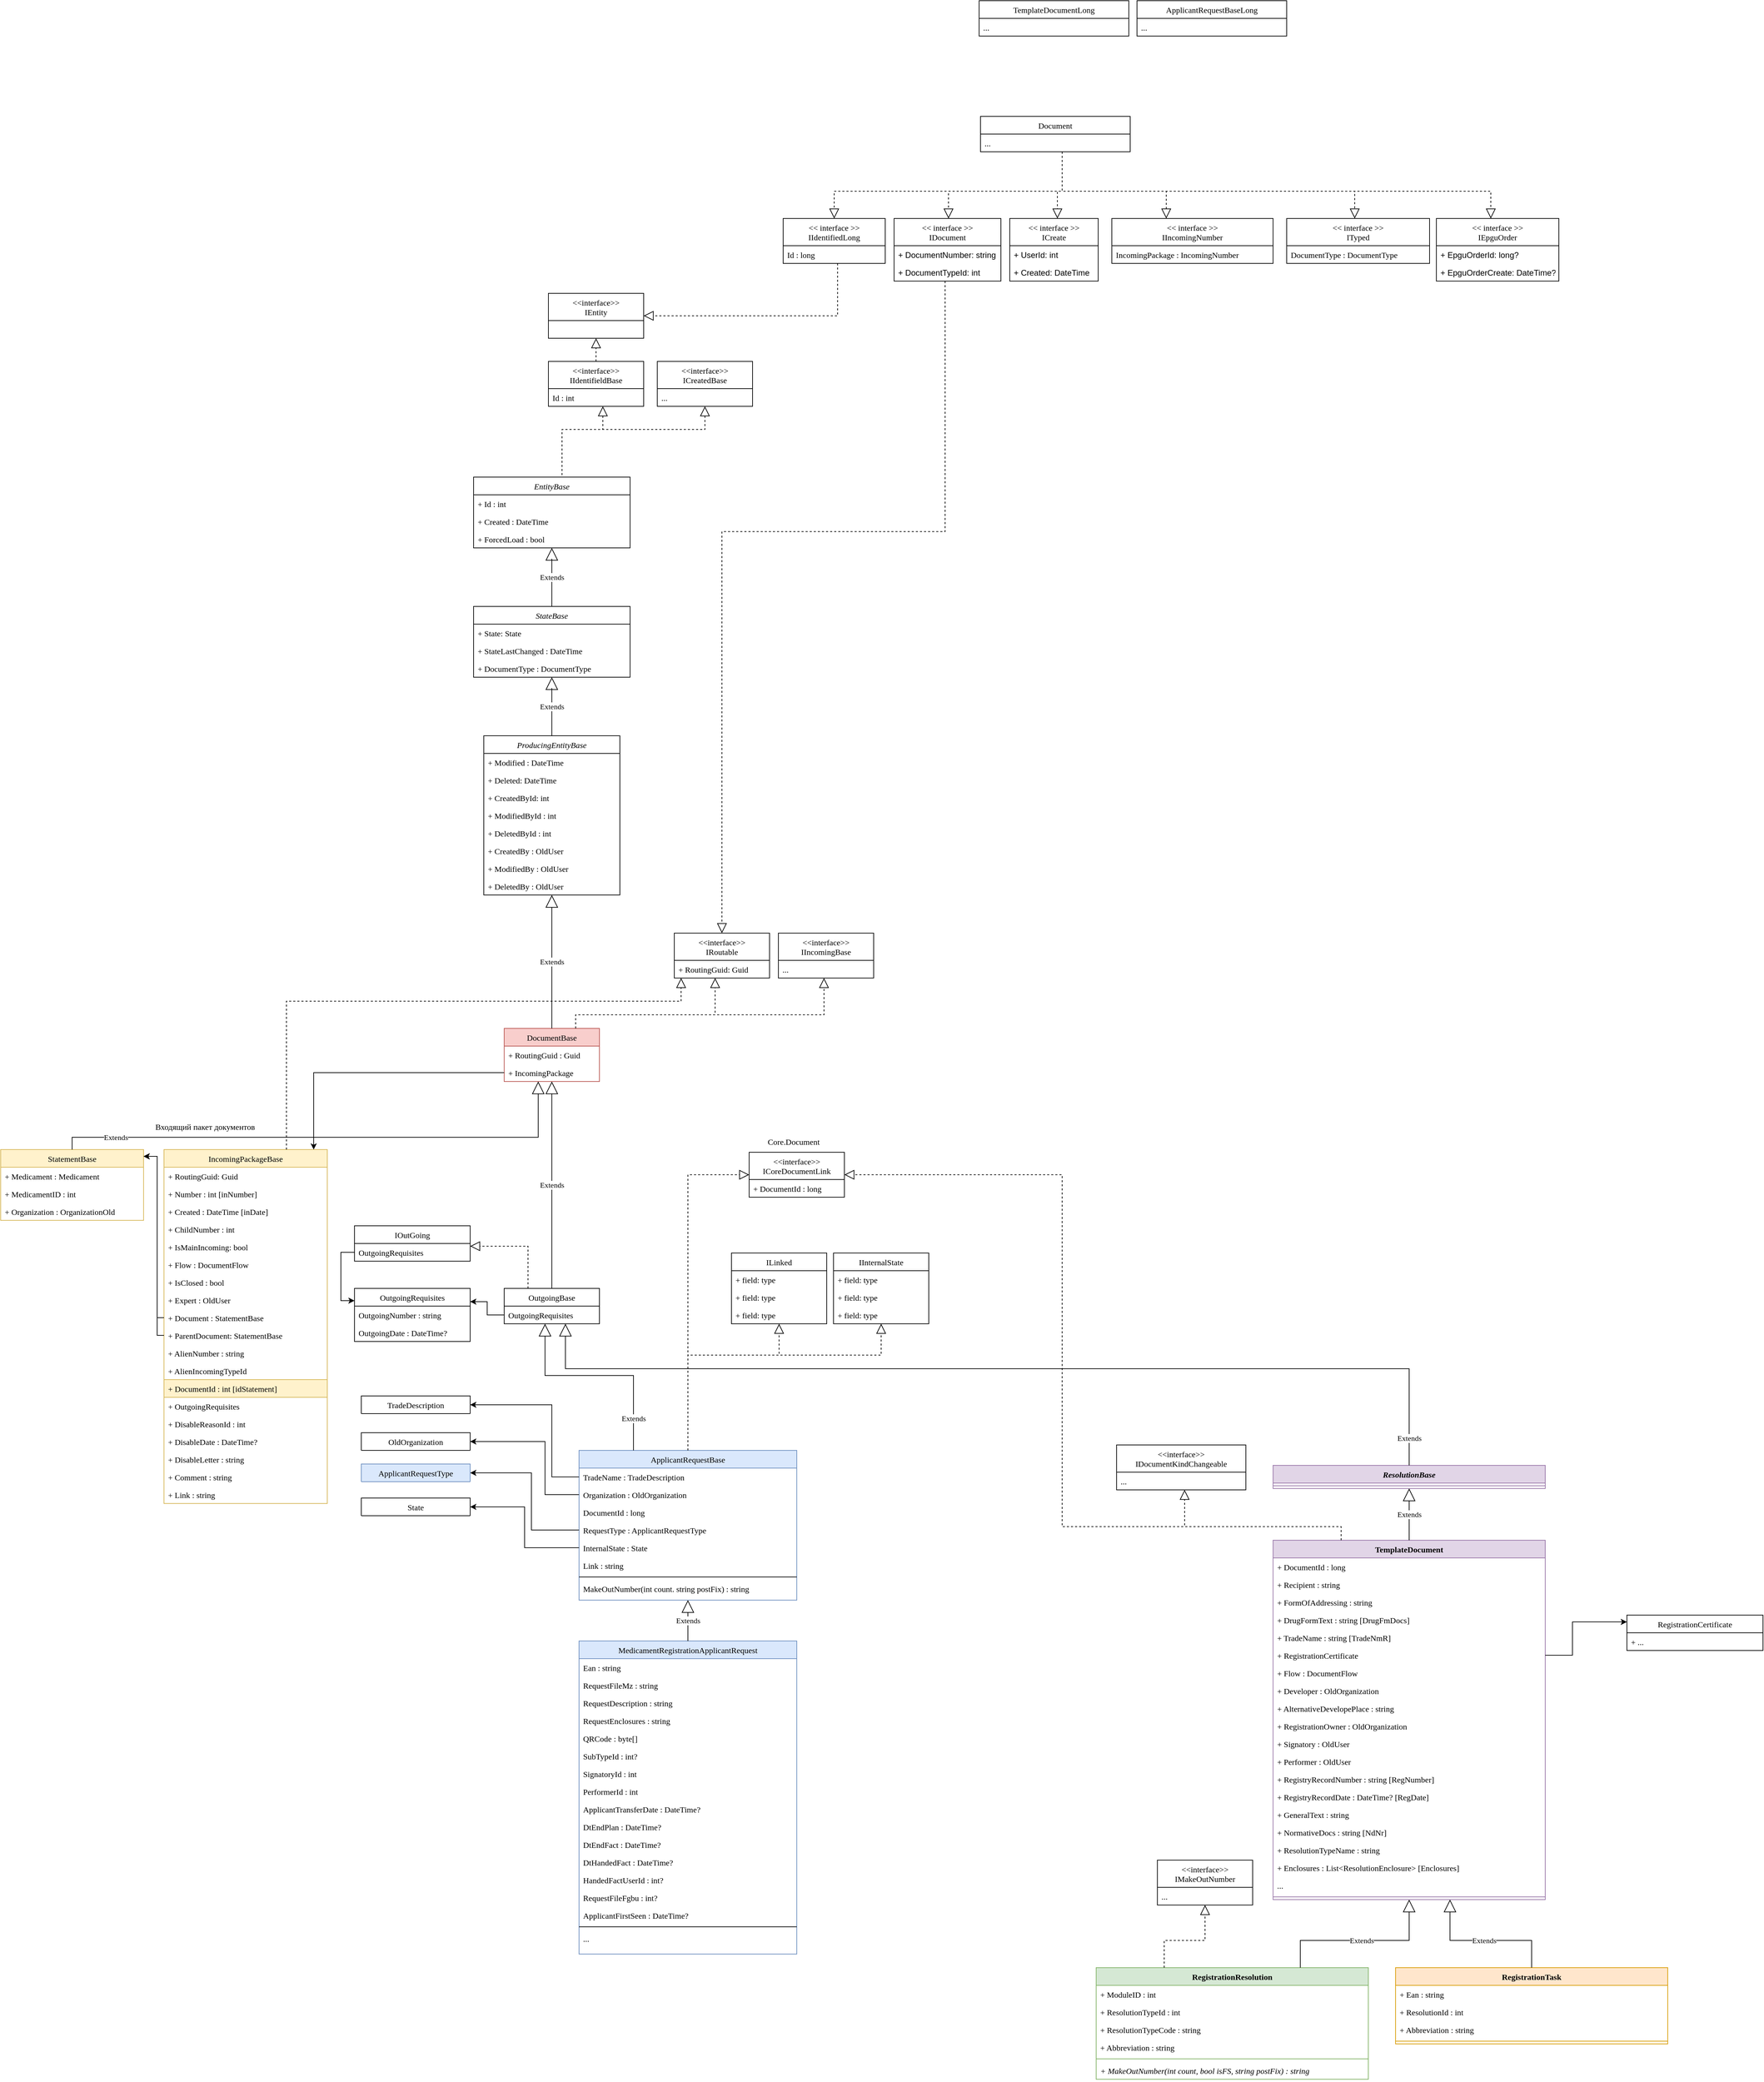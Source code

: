 <mxfile version="20.5.1" type="github" pages="2">
  <diagram id="7m0mALaloaVYS14Rym1W" name="Domain">
    <mxGraphModel dx="3361" dy="3644" grid="1" gridSize="10" guides="1" tooltips="1" connect="1" arrows="1" fold="1" page="1" pageScale="1" pageWidth="827" pageHeight="1169" math="0" shadow="0">
      <root>
        <mxCell id="0" />
        <mxCell id="1" parent="0" />
        <mxCell id="jdq2e6tJTYjd_MaPfxzf-1" value="ApplicantRequestBase" style="swimlane;fontStyle=0;align=center;verticalAlign=top;childLayout=stackLayout;horizontal=1;startSize=26;horizontalStack=0;resizeParent=1;resizeLast=0;collapsible=1;marginBottom=0;rounded=0;shadow=0;strokeWidth=1;fontFamily=Verdana;fillColor=#dae8fc;strokeColor=#6c8ebf;" vertex="1" parent="1">
          <mxGeometry x="120" y="120" width="320" height="220" as="geometry">
            <mxRectangle x="230" y="140" width="160" height="26" as="alternateBounds" />
          </mxGeometry>
        </mxCell>
        <mxCell id="jdq2e6tJTYjd_MaPfxzf-2" value="TradeName : TradeDescription" style="text;align=left;verticalAlign=top;spacingLeft=4;spacingRight=4;overflow=hidden;rotatable=0;points=[[0,0.5],[1,0.5]];portConstraint=eastwest;fontFamily=Verdana;" vertex="1" parent="jdq2e6tJTYjd_MaPfxzf-1">
          <mxGeometry y="26" width="320" height="26" as="geometry" />
        </mxCell>
        <mxCell id="jdq2e6tJTYjd_MaPfxzf-3" value="Organization : OldOrganization" style="text;align=left;verticalAlign=top;spacingLeft=4;spacingRight=4;overflow=hidden;rotatable=0;points=[[0,0.5],[1,0.5]];portConstraint=eastwest;rounded=0;shadow=0;html=0;fontFamily=Verdana;" vertex="1" parent="jdq2e6tJTYjd_MaPfxzf-1">
          <mxGeometry y="52" width="320" height="26" as="geometry" />
        </mxCell>
        <mxCell id="jdq2e6tJTYjd_MaPfxzf-4" value="DocumentId : long" style="text;align=left;verticalAlign=top;spacingLeft=4;spacingRight=4;overflow=hidden;rotatable=0;points=[[0,0.5],[1,0.5]];portConstraint=eastwest;rounded=0;shadow=0;html=0;fontFamily=Verdana;" vertex="1" parent="jdq2e6tJTYjd_MaPfxzf-1">
          <mxGeometry y="78" width="320" height="26" as="geometry" />
        </mxCell>
        <mxCell id="jdq2e6tJTYjd_MaPfxzf-5" value="RequestType : ApplicantRequestType" style="text;strokeColor=none;fillColor=none;align=left;verticalAlign=top;spacingLeft=4;spacingRight=4;overflow=hidden;rotatable=0;points=[[0,0.5],[1,0.5]];portConstraint=eastwest;fontFamily=Verdana;" vertex="1" parent="jdq2e6tJTYjd_MaPfxzf-1">
          <mxGeometry y="104" width="320" height="26" as="geometry" />
        </mxCell>
        <mxCell id="jdq2e6tJTYjd_MaPfxzf-6" value="InternalState : State" style="text;strokeColor=none;fillColor=none;align=left;verticalAlign=top;spacingLeft=4;spacingRight=4;overflow=hidden;rotatable=0;points=[[0,0.5],[1,0.5]];portConstraint=eastwest;fontFamily=Verdana;" vertex="1" parent="jdq2e6tJTYjd_MaPfxzf-1">
          <mxGeometry y="130" width="320" height="26" as="geometry" />
        </mxCell>
        <mxCell id="jdq2e6tJTYjd_MaPfxzf-7" value="Link : string" style="text;strokeColor=none;fillColor=none;align=left;verticalAlign=top;spacingLeft=4;spacingRight=4;overflow=hidden;rotatable=0;points=[[0,0.5],[1,0.5]];portConstraint=eastwest;fontFamily=Verdana;" vertex="1" parent="jdq2e6tJTYjd_MaPfxzf-1">
          <mxGeometry y="156" width="320" height="26" as="geometry" />
        </mxCell>
        <mxCell id="jdq2e6tJTYjd_MaPfxzf-8" value="" style="line;html=1;strokeWidth=1;align=left;verticalAlign=middle;spacingTop=-1;spacingLeft=3;spacingRight=3;rotatable=0;labelPosition=right;points=[];portConstraint=eastwest;fontFamily=Verdana;" vertex="1" parent="jdq2e6tJTYjd_MaPfxzf-1">
          <mxGeometry y="182" width="320" height="8" as="geometry" />
        </mxCell>
        <mxCell id="jdq2e6tJTYjd_MaPfxzf-9" value="MakeOutNumber(int count. string postFix) : string" style="text;align=left;verticalAlign=top;spacingLeft=4;spacingRight=4;overflow=hidden;rotatable=0;points=[[0,0.5],[1,0.5]];portConstraint=eastwest;fontFamily=Verdana;" vertex="1" parent="jdq2e6tJTYjd_MaPfxzf-1">
          <mxGeometry y="190" width="320" height="26" as="geometry" />
        </mxCell>
        <mxCell id="jdq2e6tJTYjd_MaPfxzf-10" value="TradeDescription" style="swimlane;fontStyle=0;align=center;verticalAlign=top;childLayout=stackLayout;horizontal=1;startSize=26;horizontalStack=0;resizeParent=1;resizeLast=0;collapsible=1;marginBottom=0;rounded=0;shadow=0;strokeWidth=1;fontFamily=Verdana;" vertex="1" collapsed="1" parent="1">
          <mxGeometry x="-200" y="40" width="160" height="26" as="geometry">
            <mxRectangle x="-170" y="70" width="160" height="90" as="alternateBounds" />
          </mxGeometry>
        </mxCell>
        <mxCell id="jdq2e6tJTYjd_MaPfxzf-11" value="Street" style="text;align=left;verticalAlign=top;spacingLeft=4;spacingRight=4;overflow=hidden;rotatable=0;points=[[0,0.5],[1,0.5]];portConstraint=eastwest;" vertex="1" parent="jdq2e6tJTYjd_MaPfxzf-10">
          <mxGeometry y="26" width="160" height="26" as="geometry" />
        </mxCell>
        <mxCell id="jdq2e6tJTYjd_MaPfxzf-12" value="" style="line;html=1;strokeWidth=1;align=left;verticalAlign=middle;spacingTop=-1;spacingLeft=3;spacingRight=3;rotatable=0;labelPosition=right;points=[];portConstraint=eastwest;" vertex="1" parent="jdq2e6tJTYjd_MaPfxzf-10">
          <mxGeometry y="52" width="160" height="8" as="geometry" />
        </mxCell>
        <mxCell id="jdq2e6tJTYjd_MaPfxzf-13" value="ff" style="text;align=left;verticalAlign=top;spacingLeft=4;spacingRight=4;overflow=hidden;rotatable=0;points=[[0,0.5],[1,0.5]];portConstraint=eastwest;" vertex="1" parent="jdq2e6tJTYjd_MaPfxzf-10">
          <mxGeometry y="60" width="160" height="26" as="geometry" />
        </mxCell>
        <mxCell id="jdq2e6tJTYjd_MaPfxzf-14" style="edgeStyle=orthogonalEdgeStyle;rounded=0;orthogonalLoop=1;jettySize=auto;html=1;entryX=1;entryY=0.5;entryDx=0;entryDy=0;fontFamily=Verdana;" edge="1" parent="1" source="jdq2e6tJTYjd_MaPfxzf-2" target="jdq2e6tJTYjd_MaPfxzf-10">
          <mxGeometry relative="1" as="geometry">
            <Array as="points">
              <mxPoint x="80" y="159" />
              <mxPoint x="80" y="53" />
            </Array>
          </mxGeometry>
        </mxCell>
        <mxCell id="jdq2e6tJTYjd_MaPfxzf-15" value="OldOrganization" style="swimlane;fontStyle=0;align=center;verticalAlign=top;childLayout=stackLayout;horizontal=1;startSize=26;horizontalStack=0;resizeParent=1;resizeLast=0;collapsible=1;marginBottom=0;rounded=0;shadow=0;strokeWidth=1;fontFamily=Verdana;" vertex="1" collapsed="1" parent="1">
          <mxGeometry x="-200" y="94" width="160" height="26" as="geometry">
            <mxRectangle x="-170" y="70" width="160" height="90" as="alternateBounds" />
          </mxGeometry>
        </mxCell>
        <mxCell id="jdq2e6tJTYjd_MaPfxzf-16" value="Street" style="text;align=left;verticalAlign=top;spacingLeft=4;spacingRight=4;overflow=hidden;rotatable=0;points=[[0,0.5],[1,0.5]];portConstraint=eastwest;" vertex="1" parent="jdq2e6tJTYjd_MaPfxzf-15">
          <mxGeometry y="26" width="160" height="26" as="geometry" />
        </mxCell>
        <mxCell id="jdq2e6tJTYjd_MaPfxzf-17" value="" style="line;html=1;strokeWidth=1;align=left;verticalAlign=middle;spacingTop=-1;spacingLeft=3;spacingRight=3;rotatable=0;labelPosition=right;points=[];portConstraint=eastwest;" vertex="1" parent="jdq2e6tJTYjd_MaPfxzf-15">
          <mxGeometry y="52" width="160" height="8" as="geometry" />
        </mxCell>
        <mxCell id="jdq2e6tJTYjd_MaPfxzf-18" value="ff" style="text;align=left;verticalAlign=top;spacingLeft=4;spacingRight=4;overflow=hidden;rotatable=0;points=[[0,0.5],[1,0.5]];portConstraint=eastwest;" vertex="1" parent="jdq2e6tJTYjd_MaPfxzf-15">
          <mxGeometry y="60" width="160" height="26" as="geometry" />
        </mxCell>
        <mxCell id="jdq2e6tJTYjd_MaPfxzf-19" style="edgeStyle=orthogonalEdgeStyle;rounded=0;orthogonalLoop=1;jettySize=auto;html=1;entryX=1;entryY=0.5;entryDx=0;entryDy=0;fontFamily=Verdana;" edge="1" parent="1" source="jdq2e6tJTYjd_MaPfxzf-3" target="jdq2e6tJTYjd_MaPfxzf-15">
          <mxGeometry relative="1" as="geometry">
            <Array as="points">
              <mxPoint x="70" y="185" />
              <mxPoint x="70" y="107" />
            </Array>
          </mxGeometry>
        </mxCell>
        <mxCell id="jdq2e6tJTYjd_MaPfxzf-20" value="ApplicantRequestType" style="swimlane;fontStyle=0;align=center;verticalAlign=top;childLayout=stackLayout;horizontal=1;startSize=26;horizontalStack=0;resizeParent=1;resizeLast=0;collapsible=1;marginBottom=0;rounded=0;shadow=0;strokeWidth=1;fillColor=#dae8fc;strokeColor=#6c8ebf;fontFamily=Verdana;" vertex="1" collapsed="1" parent="1">
          <mxGeometry x="-200" y="140" width="160" height="26" as="geometry">
            <mxRectangle x="-170" y="70" width="160" height="90" as="alternateBounds" />
          </mxGeometry>
        </mxCell>
        <mxCell id="jdq2e6tJTYjd_MaPfxzf-21" value="Street" style="text;align=left;verticalAlign=top;spacingLeft=4;spacingRight=4;overflow=hidden;rotatable=0;points=[[0,0.5],[1,0.5]];portConstraint=eastwest;" vertex="1" parent="jdq2e6tJTYjd_MaPfxzf-20">
          <mxGeometry y="26" width="160" height="26" as="geometry" />
        </mxCell>
        <mxCell id="jdq2e6tJTYjd_MaPfxzf-22" value="" style="line;html=1;strokeWidth=1;align=left;verticalAlign=middle;spacingTop=-1;spacingLeft=3;spacingRight=3;rotatable=0;labelPosition=right;points=[];portConstraint=eastwest;" vertex="1" parent="jdq2e6tJTYjd_MaPfxzf-20">
          <mxGeometry y="52" width="160" height="8" as="geometry" />
        </mxCell>
        <mxCell id="jdq2e6tJTYjd_MaPfxzf-23" value="ff" style="text;align=left;verticalAlign=top;spacingLeft=4;spacingRight=4;overflow=hidden;rotatable=0;points=[[0,0.5],[1,0.5]];portConstraint=eastwest;" vertex="1" parent="jdq2e6tJTYjd_MaPfxzf-20">
          <mxGeometry y="60" width="160" height="26" as="geometry" />
        </mxCell>
        <mxCell id="jdq2e6tJTYjd_MaPfxzf-24" style="edgeStyle=orthogonalEdgeStyle;rounded=0;orthogonalLoop=1;jettySize=auto;html=1;entryX=1;entryY=0.5;entryDx=0;entryDy=0;fontFamily=Verdana;" edge="1" parent="1" source="jdq2e6tJTYjd_MaPfxzf-5" target="jdq2e6tJTYjd_MaPfxzf-20">
          <mxGeometry relative="1" as="geometry">
            <Array as="points">
              <mxPoint x="50" y="237" />
              <mxPoint x="50" y="153" />
            </Array>
          </mxGeometry>
        </mxCell>
        <mxCell id="jdq2e6tJTYjd_MaPfxzf-25" value="State" style="swimlane;fontStyle=0;align=center;verticalAlign=top;childLayout=stackLayout;horizontal=1;startSize=26;horizontalStack=0;resizeParent=1;resizeLast=0;collapsible=1;marginBottom=0;rounded=0;shadow=0;strokeWidth=1;fontFamily=Verdana;" vertex="1" collapsed="1" parent="1">
          <mxGeometry x="-200" y="190" width="160" height="26" as="geometry">
            <mxRectangle x="-170" y="70" width="160" height="90" as="alternateBounds" />
          </mxGeometry>
        </mxCell>
        <mxCell id="jdq2e6tJTYjd_MaPfxzf-26" value="Street" style="text;align=left;verticalAlign=top;spacingLeft=4;spacingRight=4;overflow=hidden;rotatable=0;points=[[0,0.5],[1,0.5]];portConstraint=eastwest;" vertex="1" parent="jdq2e6tJTYjd_MaPfxzf-25">
          <mxGeometry y="26" width="160" height="26" as="geometry" />
        </mxCell>
        <mxCell id="jdq2e6tJTYjd_MaPfxzf-27" value="" style="line;html=1;strokeWidth=1;align=left;verticalAlign=middle;spacingTop=-1;spacingLeft=3;spacingRight=3;rotatable=0;labelPosition=right;points=[];portConstraint=eastwest;" vertex="1" parent="jdq2e6tJTYjd_MaPfxzf-25">
          <mxGeometry y="52" width="160" height="8" as="geometry" />
        </mxCell>
        <mxCell id="jdq2e6tJTYjd_MaPfxzf-28" value="ff" style="text;align=left;verticalAlign=top;spacingLeft=4;spacingRight=4;overflow=hidden;rotatable=0;points=[[0,0.5],[1,0.5]];portConstraint=eastwest;" vertex="1" parent="jdq2e6tJTYjd_MaPfxzf-25">
          <mxGeometry y="60" width="160" height="26" as="geometry" />
        </mxCell>
        <mxCell id="jdq2e6tJTYjd_MaPfxzf-29" style="edgeStyle=orthogonalEdgeStyle;rounded=0;orthogonalLoop=1;jettySize=auto;html=1;entryX=1;entryY=0.5;entryDx=0;entryDy=0;fontFamily=Verdana;" edge="1" parent="1" source="jdq2e6tJTYjd_MaPfxzf-6" target="jdq2e6tJTYjd_MaPfxzf-25">
          <mxGeometry relative="1" as="geometry" />
        </mxCell>
        <mxCell id="jdq2e6tJTYjd_MaPfxzf-30" value="OutgoingBase" style="swimlane;fontStyle=0;childLayout=stackLayout;horizontal=1;startSize=26;fillColor=none;horizontalStack=0;resizeParent=1;resizeParentMax=0;resizeLast=0;collapsible=1;marginBottom=0;fontFamily=Verdana;" vertex="1" parent="1">
          <mxGeometry x="10" y="-118" width="140" height="52" as="geometry">
            <mxRectangle x="10" y="-118" width="120" height="30" as="alternateBounds" />
          </mxGeometry>
        </mxCell>
        <mxCell id="jdq2e6tJTYjd_MaPfxzf-31" value="OutgoingRequisites" style="text;strokeColor=none;fillColor=none;align=left;verticalAlign=top;spacingLeft=4;spacingRight=4;overflow=hidden;rotatable=0;points=[[0,0.5],[1,0.5]];portConstraint=eastwest;fontFamily=Verdana;" vertex="1" parent="jdq2e6tJTYjd_MaPfxzf-30">
          <mxGeometry y="26" width="140" height="26" as="geometry" />
        </mxCell>
        <mxCell id="jdq2e6tJTYjd_MaPfxzf-32" value="ILinked" style="swimlane;fontStyle=0;childLayout=stackLayout;horizontal=1;startSize=26;fillColor=none;horizontalStack=0;resizeParent=1;resizeParentMax=0;resizeLast=0;collapsible=1;marginBottom=0;fontFamily=Verdana;" vertex="1" parent="1">
          <mxGeometry x="344" y="-170" width="140" height="104" as="geometry" />
        </mxCell>
        <mxCell id="jdq2e6tJTYjd_MaPfxzf-33" value="+ field: type" style="text;strokeColor=none;fillColor=none;align=left;verticalAlign=top;spacingLeft=4;spacingRight=4;overflow=hidden;rotatable=0;points=[[0,0.5],[1,0.5]];portConstraint=eastwest;fontFamily=Verdana;" vertex="1" parent="jdq2e6tJTYjd_MaPfxzf-32">
          <mxGeometry y="26" width="140" height="26" as="geometry" />
        </mxCell>
        <mxCell id="jdq2e6tJTYjd_MaPfxzf-34" value="+ field: type" style="text;strokeColor=none;fillColor=none;align=left;verticalAlign=top;spacingLeft=4;spacingRight=4;overflow=hidden;rotatable=0;points=[[0,0.5],[1,0.5]];portConstraint=eastwest;fontFamily=Verdana;" vertex="1" parent="jdq2e6tJTYjd_MaPfxzf-32">
          <mxGeometry y="52" width="140" height="26" as="geometry" />
        </mxCell>
        <mxCell id="jdq2e6tJTYjd_MaPfxzf-35" value="+ field: type" style="text;strokeColor=none;fillColor=none;align=left;verticalAlign=top;spacingLeft=4;spacingRight=4;overflow=hidden;rotatable=0;points=[[0,0.5],[1,0.5]];portConstraint=eastwest;fontFamily=Verdana;" vertex="1" parent="jdq2e6tJTYjd_MaPfxzf-32">
          <mxGeometry y="78" width="140" height="26" as="geometry" />
        </mxCell>
        <mxCell id="jdq2e6tJTYjd_MaPfxzf-36" value="IInternalState" style="swimlane;fontStyle=0;childLayout=stackLayout;horizontal=1;startSize=26;fillColor=none;horizontalStack=0;resizeParent=1;resizeParentMax=0;resizeLast=0;collapsible=1;marginBottom=0;fontFamily=Verdana;" vertex="1" parent="1">
          <mxGeometry x="494" y="-170" width="140" height="104" as="geometry" />
        </mxCell>
        <mxCell id="jdq2e6tJTYjd_MaPfxzf-37" value="+ field: type" style="text;strokeColor=none;fillColor=none;align=left;verticalAlign=top;spacingLeft=4;spacingRight=4;overflow=hidden;rotatable=0;points=[[0,0.5],[1,0.5]];portConstraint=eastwest;fontFamily=Verdana;" vertex="1" parent="jdq2e6tJTYjd_MaPfxzf-36">
          <mxGeometry y="26" width="140" height="26" as="geometry" />
        </mxCell>
        <mxCell id="jdq2e6tJTYjd_MaPfxzf-38" value="+ field: type" style="text;strokeColor=none;fillColor=none;align=left;verticalAlign=top;spacingLeft=4;spacingRight=4;overflow=hidden;rotatable=0;points=[[0,0.5],[1,0.5]];portConstraint=eastwest;fontFamily=Verdana;" vertex="1" parent="jdq2e6tJTYjd_MaPfxzf-36">
          <mxGeometry y="52" width="140" height="26" as="geometry" />
        </mxCell>
        <mxCell id="jdq2e6tJTYjd_MaPfxzf-39" value="+ field: type" style="text;strokeColor=none;fillColor=none;align=left;verticalAlign=top;spacingLeft=4;spacingRight=4;overflow=hidden;rotatable=0;points=[[0,0.5],[1,0.5]];portConstraint=eastwest;fontFamily=Verdana;" vertex="1" parent="jdq2e6tJTYjd_MaPfxzf-36">
          <mxGeometry y="78" width="140" height="26" as="geometry" />
        </mxCell>
        <mxCell id="jdq2e6tJTYjd_MaPfxzf-40" value="DocumentBase" style="swimlane;fontStyle=0;childLayout=stackLayout;horizontal=1;startSize=26;fillColor=#f8cecc;horizontalStack=0;resizeParent=1;resizeParentMax=0;resizeLast=0;collapsible=1;marginBottom=0;fontFamily=Verdana;strokeColor=#b85450;" vertex="1" parent="1">
          <mxGeometry x="10" y="-500" width="140" height="78" as="geometry" />
        </mxCell>
        <mxCell id="jdq2e6tJTYjd_MaPfxzf-41" value="+ RoutingGuid : Guid" style="text;strokeColor=none;fillColor=none;align=left;verticalAlign=top;spacingLeft=4;spacingRight=4;overflow=hidden;rotatable=0;points=[[0,0.5],[1,0.5]];portConstraint=eastwest;fontFamily=Verdana;" vertex="1" parent="jdq2e6tJTYjd_MaPfxzf-40">
          <mxGeometry y="26" width="140" height="26" as="geometry" />
        </mxCell>
        <mxCell id="jdq2e6tJTYjd_MaPfxzf-42" value="+ IncomingPackage" style="text;strokeColor=none;fillColor=none;align=left;verticalAlign=top;spacingLeft=4;spacingRight=4;overflow=hidden;rotatable=0;points=[[0,0.5],[1,0.5]];portConstraint=eastwest;fontFamily=Verdana;" vertex="1" parent="jdq2e6tJTYjd_MaPfxzf-40">
          <mxGeometry y="52" width="140" height="26" as="geometry" />
        </mxCell>
        <mxCell id="jdq2e6tJTYjd_MaPfxzf-43" value="OutgoingRequisites" style="swimlane;fontStyle=0;childLayout=stackLayout;horizontal=1;startSize=26;fillColor=none;horizontalStack=0;resizeParent=1;resizeParentMax=0;resizeLast=0;collapsible=1;marginBottom=0;fontFamily=Verdana;" vertex="1" parent="1">
          <mxGeometry x="-210" y="-118" width="170" height="78" as="geometry">
            <mxRectangle x="-210" y="-118" width="160" height="30" as="alternateBounds" />
          </mxGeometry>
        </mxCell>
        <mxCell id="jdq2e6tJTYjd_MaPfxzf-44" value="OutgoingNumber : string" style="text;strokeColor=none;fillColor=none;align=left;verticalAlign=top;spacingLeft=4;spacingRight=4;overflow=hidden;rotatable=0;points=[[0,0.5],[1,0.5]];portConstraint=eastwest;fontFamily=Verdana;" vertex="1" parent="jdq2e6tJTYjd_MaPfxzf-43">
          <mxGeometry y="26" width="170" height="26" as="geometry" />
        </mxCell>
        <mxCell id="jdq2e6tJTYjd_MaPfxzf-45" value="OutgoingDate : DateTime?" style="text;strokeColor=none;fillColor=none;align=left;verticalAlign=top;spacingLeft=4;spacingRight=4;overflow=hidden;rotatable=0;points=[[0,0.5],[1,0.5]];portConstraint=eastwest;fontFamily=Verdana;" vertex="1" parent="jdq2e6tJTYjd_MaPfxzf-43">
          <mxGeometry y="52" width="170" height="26" as="geometry" />
        </mxCell>
        <mxCell id="jdq2e6tJTYjd_MaPfxzf-46" style="edgeStyle=orthogonalEdgeStyle;rounded=0;orthogonalLoop=1;jettySize=auto;html=1;exitX=0;exitY=0.5;exitDx=0;exitDy=0;entryX=1;entryY=0.25;entryDx=0;entryDy=0;fontFamily=Verdana;" edge="1" parent="1" source="jdq2e6tJTYjd_MaPfxzf-31" target="jdq2e6tJTYjd_MaPfxzf-43">
          <mxGeometry relative="1" as="geometry" />
        </mxCell>
        <mxCell id="jdq2e6tJTYjd_MaPfxzf-47" value="IOutGoing" style="swimlane;fontStyle=0;childLayout=stackLayout;horizontal=1;startSize=26;fillColor=none;horizontalStack=0;resizeParent=1;resizeParentMax=0;resizeLast=0;collapsible=1;marginBottom=0;fontFamily=Verdana;" vertex="1" parent="1">
          <mxGeometry x="-210" y="-210" width="170" height="52" as="geometry">
            <mxRectangle x="-210" y="-210" width="100" height="30" as="alternateBounds" />
          </mxGeometry>
        </mxCell>
        <mxCell id="jdq2e6tJTYjd_MaPfxzf-48" value="OutgoingRequisites" style="text;strokeColor=none;fillColor=none;align=left;verticalAlign=top;spacingLeft=4;spacingRight=4;overflow=hidden;rotatable=0;points=[[0,0.5],[1,0.5]];portConstraint=eastwest;fontFamily=Verdana;" vertex="1" parent="jdq2e6tJTYjd_MaPfxzf-47">
          <mxGeometry y="26" width="170" height="26" as="geometry" />
        </mxCell>
        <mxCell id="jdq2e6tJTYjd_MaPfxzf-49" value="Extends" style="endArrow=block;endSize=16;endFill=0;html=1;rounded=0;fontFamily=Verdana;exitX=0.25;exitY=0;exitDx=0;exitDy=0;edgeStyle=orthogonalEdgeStyle;" edge="1" parent="1" source="jdq2e6tJTYjd_MaPfxzf-1" target="jdq2e6tJTYjd_MaPfxzf-30">
          <mxGeometry x="-0.704" width="160" relative="1" as="geometry">
            <mxPoint x="360" y="10" as="sourcePoint" />
            <mxPoint x="520" y="10" as="targetPoint" />
            <Array as="points">
              <mxPoint x="200" y="10" />
              <mxPoint x="70" y="10" />
            </Array>
            <mxPoint as="offset" />
          </mxGeometry>
        </mxCell>
        <mxCell id="jdq2e6tJTYjd_MaPfxzf-50" value="" style="endArrow=block;dashed=1;endFill=0;endSize=12;html=1;rounded=0;fontFamily=Verdana;edgeStyle=orthogonalEdgeStyle;exitX=0.5;exitY=0;exitDx=0;exitDy=0;" edge="1" parent="1" source="jdq2e6tJTYjd_MaPfxzf-1" target="jdq2e6tJTYjd_MaPfxzf-175">
          <mxGeometry width="160" relative="1" as="geometry">
            <mxPoint x="340" y="52.5" as="sourcePoint" />
            <mxPoint x="500" y="52.5" as="targetPoint" />
            <Array as="points">
              <mxPoint x="280" y="-285" />
            </Array>
          </mxGeometry>
        </mxCell>
        <mxCell id="jdq2e6tJTYjd_MaPfxzf-51" value="Extends" style="endArrow=block;endSize=16;endFill=0;html=1;rounded=0;fontFamily=Verdana;exitX=0.5;exitY=0;exitDx=0;exitDy=0;edgeStyle=orthogonalEdgeStyle;" edge="1" parent="1" source="jdq2e6tJTYjd_MaPfxzf-30" target="jdq2e6tJTYjd_MaPfxzf-40">
          <mxGeometry width="160" relative="1" as="geometry">
            <mxPoint x="210" y="130" as="sourcePoint" />
            <mxPoint x="90" y="-56" as="targetPoint" />
            <Array as="points">
              <mxPoint x="80" y="-260" />
              <mxPoint x="80" y="-260" />
            </Array>
          </mxGeometry>
        </mxCell>
        <mxCell id="jdq2e6tJTYjd_MaPfxzf-52" value="" style="endArrow=block;dashed=1;endFill=0;endSize=12;html=1;rounded=0;fontFamily=Verdana;edgeStyle=orthogonalEdgeStyle;exitX=0.5;exitY=0;exitDx=0;exitDy=0;" edge="1" parent="1" source="jdq2e6tJTYjd_MaPfxzf-1" target="jdq2e6tJTYjd_MaPfxzf-32">
          <mxGeometry width="160" relative="1" as="geometry">
            <mxPoint x="350" y="62.5" as="sourcePoint" />
            <mxPoint x="510" y="62.5" as="targetPoint" />
            <Array as="points">
              <mxPoint x="280" y="-20" />
              <mxPoint x="414" y="-20" />
            </Array>
          </mxGeometry>
        </mxCell>
        <mxCell id="jdq2e6tJTYjd_MaPfxzf-53" value="" style="endArrow=block;dashed=1;endFill=0;endSize=12;html=1;rounded=0;fontFamily=Verdana;edgeStyle=orthogonalEdgeStyle;exitX=0.5;exitY=0;exitDx=0;exitDy=0;" edge="1" parent="1" source="jdq2e6tJTYjd_MaPfxzf-1" target="jdq2e6tJTYjd_MaPfxzf-36">
          <mxGeometry width="160" relative="1" as="geometry">
            <mxPoint x="360" y="72.5" as="sourcePoint" />
            <mxPoint x="520" y="72.5" as="targetPoint" />
            <Array as="points">
              <mxPoint x="280" y="-20" />
              <mxPoint x="564" y="-20" />
            </Array>
          </mxGeometry>
        </mxCell>
        <mxCell id="jdq2e6tJTYjd_MaPfxzf-54" value="" style="endArrow=block;dashed=1;endFill=0;endSize=12;html=1;rounded=0;fontFamily=Verdana;edgeStyle=orthogonalEdgeStyle;exitX=0.25;exitY=0;exitDx=0;exitDy=0;" edge="1" parent="1" source="jdq2e6tJTYjd_MaPfxzf-30" target="jdq2e6tJTYjd_MaPfxzf-47">
          <mxGeometry width="160" relative="1" as="geometry">
            <mxPoint x="290" y="130" as="sourcePoint" />
            <mxPoint x="274" y="-56" as="targetPoint" />
            <Array as="points">
              <mxPoint x="45" y="-180" />
              <mxPoint x="-130" y="-180" />
            </Array>
          </mxGeometry>
        </mxCell>
        <mxCell id="jdq2e6tJTYjd_MaPfxzf-55" value="IncomingPackageBase" style="swimlane;fontStyle=0;childLayout=stackLayout;horizontal=1;startSize=26;fillColor=#fff2cc;horizontalStack=0;resizeParent=1;resizeParentMax=0;resizeLast=0;collapsible=1;marginBottom=0;fontFamily=Verdana;strokeColor=#d6b656;" vertex="1" parent="1">
          <mxGeometry x="-490" y="-322" width="240" height="520" as="geometry">
            <mxRectangle x="-210" y="-330" width="170" height="30" as="alternateBounds" />
          </mxGeometry>
        </mxCell>
        <mxCell id="jdq2e6tJTYjd_MaPfxzf-56" value="+ RoutingGuid: Guid" style="text;strokeColor=none;fillColor=none;align=left;verticalAlign=top;spacingLeft=4;spacingRight=4;overflow=hidden;rotatable=0;points=[[0,0.5],[1,0.5]];portConstraint=eastwest;fontFamily=Verdana;" vertex="1" parent="jdq2e6tJTYjd_MaPfxzf-55">
          <mxGeometry y="26" width="240" height="26" as="geometry" />
        </mxCell>
        <mxCell id="jdq2e6tJTYjd_MaPfxzf-57" value="+ Number : int [inNumber]" style="text;strokeColor=none;fillColor=none;align=left;verticalAlign=top;spacingLeft=4;spacingRight=4;overflow=hidden;rotatable=0;points=[[0,0.5],[1,0.5]];portConstraint=eastwest;fontFamily=Verdana;" vertex="1" parent="jdq2e6tJTYjd_MaPfxzf-55">
          <mxGeometry y="52" width="240" height="26" as="geometry" />
        </mxCell>
        <mxCell id="jdq2e6tJTYjd_MaPfxzf-58" value="+ Created : DateTime [inDate]" style="text;strokeColor=none;fillColor=none;align=left;verticalAlign=top;spacingLeft=4;spacingRight=4;overflow=hidden;rotatable=0;points=[[0,0.5],[1,0.5]];portConstraint=eastwest;fontFamily=Verdana;" vertex="1" parent="jdq2e6tJTYjd_MaPfxzf-55">
          <mxGeometry y="78" width="240" height="26" as="geometry" />
        </mxCell>
        <mxCell id="jdq2e6tJTYjd_MaPfxzf-59" value="+ ChildNumber : int" style="text;strokeColor=none;fillColor=none;align=left;verticalAlign=top;spacingLeft=4;spacingRight=4;overflow=hidden;rotatable=0;points=[[0,0.5],[1,0.5]];portConstraint=eastwest;fontFamily=Verdana;" vertex="1" parent="jdq2e6tJTYjd_MaPfxzf-55">
          <mxGeometry y="104" width="240" height="26" as="geometry" />
        </mxCell>
        <mxCell id="jdq2e6tJTYjd_MaPfxzf-60" value="+ IsMainIncoming: bool" style="text;strokeColor=none;fillColor=none;align=left;verticalAlign=top;spacingLeft=4;spacingRight=4;overflow=hidden;rotatable=0;points=[[0,0.5],[1,0.5]];portConstraint=eastwest;fontFamily=Verdana;" vertex="1" parent="jdq2e6tJTYjd_MaPfxzf-55">
          <mxGeometry y="130" width="240" height="26" as="geometry" />
        </mxCell>
        <mxCell id="jdq2e6tJTYjd_MaPfxzf-61" value="+ Flow : DocumentFlow" style="text;strokeColor=none;fillColor=none;align=left;verticalAlign=top;spacingLeft=4;spacingRight=4;overflow=hidden;rotatable=0;points=[[0,0.5],[1,0.5]];portConstraint=eastwest;fontFamily=Verdana;" vertex="1" parent="jdq2e6tJTYjd_MaPfxzf-55">
          <mxGeometry y="156" width="240" height="26" as="geometry" />
        </mxCell>
        <mxCell id="jdq2e6tJTYjd_MaPfxzf-62" value="+ IsClosed : bool" style="text;strokeColor=none;fillColor=none;align=left;verticalAlign=top;spacingLeft=4;spacingRight=4;overflow=hidden;rotatable=0;points=[[0,0.5],[1,0.5]];portConstraint=eastwest;fontFamily=Verdana;" vertex="1" parent="jdq2e6tJTYjd_MaPfxzf-55">
          <mxGeometry y="182" width="240" height="26" as="geometry" />
        </mxCell>
        <mxCell id="jdq2e6tJTYjd_MaPfxzf-63" value="+ Expert : OldUser" style="text;strokeColor=none;fillColor=none;align=left;verticalAlign=top;spacingLeft=4;spacingRight=4;overflow=hidden;rotatable=0;points=[[0,0.5],[1,0.5]];portConstraint=eastwest;fontFamily=Verdana;" vertex="1" parent="jdq2e6tJTYjd_MaPfxzf-55">
          <mxGeometry y="208" width="240" height="26" as="geometry" />
        </mxCell>
        <mxCell id="jdq2e6tJTYjd_MaPfxzf-64" value="+ Document : StatementBase" style="text;strokeColor=none;fillColor=none;align=left;verticalAlign=top;spacingLeft=4;spacingRight=4;overflow=hidden;rotatable=0;points=[[0,0.5],[1,0.5]];portConstraint=eastwest;fontFamily=Verdana;" vertex="1" parent="jdq2e6tJTYjd_MaPfxzf-55">
          <mxGeometry y="234" width="240" height="26" as="geometry" />
        </mxCell>
        <mxCell id="jdq2e6tJTYjd_MaPfxzf-65" value="+ ParentDocument: StatementBase" style="text;strokeColor=none;fillColor=none;align=left;verticalAlign=top;spacingLeft=4;spacingRight=4;overflow=hidden;rotatable=0;points=[[0,0.5],[1,0.5]];portConstraint=eastwest;fontFamily=Verdana;" vertex="1" parent="jdq2e6tJTYjd_MaPfxzf-55">
          <mxGeometry y="260" width="240" height="26" as="geometry" />
        </mxCell>
        <mxCell id="jdq2e6tJTYjd_MaPfxzf-66" value="+ AlienNumber : string" style="text;strokeColor=none;fillColor=none;align=left;verticalAlign=top;spacingLeft=4;spacingRight=4;overflow=hidden;rotatable=0;points=[[0,0.5],[1,0.5]];portConstraint=eastwest;fontFamily=Verdana;" vertex="1" parent="jdq2e6tJTYjd_MaPfxzf-55">
          <mxGeometry y="286" width="240" height="26" as="geometry" />
        </mxCell>
        <mxCell id="jdq2e6tJTYjd_MaPfxzf-67" value="+ AlienIncomingTypeId" style="text;strokeColor=none;fillColor=none;align=left;verticalAlign=top;spacingLeft=4;spacingRight=4;overflow=hidden;rotatable=0;points=[[0,0.5],[1,0.5]];portConstraint=eastwest;fontFamily=Verdana;" vertex="1" parent="jdq2e6tJTYjd_MaPfxzf-55">
          <mxGeometry y="312" width="240" height="26" as="geometry" />
        </mxCell>
        <mxCell id="jdq2e6tJTYjd_MaPfxzf-68" value="+ DocumentId : int [idStatement]" style="text;strokeColor=#d6b656;fillColor=#fff2cc;align=left;verticalAlign=top;spacingLeft=4;spacingRight=4;overflow=hidden;rotatable=0;points=[[0,0.5],[1,0.5]];portConstraint=eastwest;fontFamily=Verdana;" vertex="1" parent="jdq2e6tJTYjd_MaPfxzf-55">
          <mxGeometry y="338" width="240" height="26" as="geometry" />
        </mxCell>
        <mxCell id="jdq2e6tJTYjd_MaPfxzf-69" value="+ OutgoingRequisites" style="text;strokeColor=none;fillColor=none;align=left;verticalAlign=top;spacingLeft=4;spacingRight=4;overflow=hidden;rotatable=0;points=[[0,0.5],[1,0.5]];portConstraint=eastwest;fontFamily=Verdana;" vertex="1" parent="jdq2e6tJTYjd_MaPfxzf-55">
          <mxGeometry y="364" width="240" height="26" as="geometry" />
        </mxCell>
        <mxCell id="jdq2e6tJTYjd_MaPfxzf-70" value="+ DisableReasonId : int" style="text;strokeColor=none;fillColor=none;align=left;verticalAlign=top;spacingLeft=4;spacingRight=4;overflow=hidden;rotatable=0;points=[[0,0.5],[1,0.5]];portConstraint=eastwest;fontFamily=Verdana;" vertex="1" parent="jdq2e6tJTYjd_MaPfxzf-55">
          <mxGeometry y="390" width="240" height="26" as="geometry" />
        </mxCell>
        <mxCell id="jdq2e6tJTYjd_MaPfxzf-71" value="+ DisableDate : DateTime?" style="text;strokeColor=none;fillColor=none;align=left;verticalAlign=top;spacingLeft=4;spacingRight=4;overflow=hidden;rotatable=0;points=[[0,0.5],[1,0.5]];portConstraint=eastwest;fontFamily=Verdana;" vertex="1" parent="jdq2e6tJTYjd_MaPfxzf-55">
          <mxGeometry y="416" width="240" height="26" as="geometry" />
        </mxCell>
        <mxCell id="jdq2e6tJTYjd_MaPfxzf-72" value="+ DisableLetter : string" style="text;strokeColor=none;fillColor=none;align=left;verticalAlign=top;spacingLeft=4;spacingRight=4;overflow=hidden;rotatable=0;points=[[0,0.5],[1,0.5]];portConstraint=eastwest;fontFamily=Verdana;" vertex="1" parent="jdq2e6tJTYjd_MaPfxzf-55">
          <mxGeometry y="442" width="240" height="26" as="geometry" />
        </mxCell>
        <mxCell id="jdq2e6tJTYjd_MaPfxzf-73" value="+ Comment : string" style="text;strokeColor=none;fillColor=none;align=left;verticalAlign=top;spacingLeft=4;spacingRight=4;overflow=hidden;rotatable=0;points=[[0,0.5],[1,0.5]];portConstraint=eastwest;fontFamily=Verdana;" vertex="1" parent="jdq2e6tJTYjd_MaPfxzf-55">
          <mxGeometry y="468" width="240" height="26" as="geometry" />
        </mxCell>
        <mxCell id="jdq2e6tJTYjd_MaPfxzf-74" value="+ Link : string" style="text;strokeColor=none;fillColor=none;align=left;verticalAlign=top;spacingLeft=4;spacingRight=4;overflow=hidden;rotatable=0;points=[[0,0.5],[1,0.5]];portConstraint=eastwest;fontFamily=Verdana;" vertex="1" parent="jdq2e6tJTYjd_MaPfxzf-55">
          <mxGeometry y="494" width="240" height="26" as="geometry" />
        </mxCell>
        <mxCell id="jdq2e6tJTYjd_MaPfxzf-75" value="ProducingEntityBase" style="swimlane;fontStyle=2;childLayout=stackLayout;horizontal=1;startSize=26;fillColor=none;horizontalStack=0;resizeParent=1;resizeParentMax=0;resizeLast=0;collapsible=1;marginBottom=0;fontFamily=Verdana;" vertex="1" parent="1">
          <mxGeometry x="-20" y="-930" width="200" height="234" as="geometry" />
        </mxCell>
        <mxCell id="jdq2e6tJTYjd_MaPfxzf-76" value="+ Modified : DateTime" style="text;strokeColor=none;fillColor=none;align=left;verticalAlign=top;spacingLeft=4;spacingRight=4;overflow=hidden;rotatable=0;points=[[0,0.5],[1,0.5]];portConstraint=eastwest;fontFamily=Verdana;" vertex="1" parent="jdq2e6tJTYjd_MaPfxzf-75">
          <mxGeometry y="26" width="200" height="26" as="geometry" />
        </mxCell>
        <mxCell id="jdq2e6tJTYjd_MaPfxzf-77" value="+ Deleted: DateTime" style="text;strokeColor=none;fillColor=none;align=left;verticalAlign=top;spacingLeft=4;spacingRight=4;overflow=hidden;rotatable=0;points=[[0,0.5],[1,0.5]];portConstraint=eastwest;fontFamily=Verdana;" vertex="1" parent="jdq2e6tJTYjd_MaPfxzf-75">
          <mxGeometry y="52" width="200" height="26" as="geometry" />
        </mxCell>
        <mxCell id="jdq2e6tJTYjd_MaPfxzf-78" value="+ CreatedById: int" style="text;strokeColor=none;fillColor=none;align=left;verticalAlign=top;spacingLeft=4;spacingRight=4;overflow=hidden;rotatable=0;points=[[0,0.5],[1,0.5]];portConstraint=eastwest;fontFamily=Verdana;" vertex="1" parent="jdq2e6tJTYjd_MaPfxzf-75">
          <mxGeometry y="78" width="200" height="26" as="geometry" />
        </mxCell>
        <mxCell id="jdq2e6tJTYjd_MaPfxzf-79" value="+ ModifiedById : int" style="text;strokeColor=none;fillColor=none;align=left;verticalAlign=top;spacingLeft=4;spacingRight=4;overflow=hidden;rotatable=0;points=[[0,0.5],[1,0.5]];portConstraint=eastwest;fontFamily=Verdana;" vertex="1" parent="jdq2e6tJTYjd_MaPfxzf-75">
          <mxGeometry y="104" width="200" height="26" as="geometry" />
        </mxCell>
        <mxCell id="jdq2e6tJTYjd_MaPfxzf-80" value="+ DeletedById : int" style="text;strokeColor=none;fillColor=none;align=left;verticalAlign=top;spacingLeft=4;spacingRight=4;overflow=hidden;rotatable=0;points=[[0,0.5],[1,0.5]];portConstraint=eastwest;fontFamily=Verdana;" vertex="1" parent="jdq2e6tJTYjd_MaPfxzf-75">
          <mxGeometry y="130" width="200" height="26" as="geometry" />
        </mxCell>
        <mxCell id="jdq2e6tJTYjd_MaPfxzf-81" value="+ CreatedBy : OldUser" style="text;strokeColor=none;fillColor=none;align=left;verticalAlign=top;spacingLeft=4;spacingRight=4;overflow=hidden;rotatable=0;points=[[0,0.5],[1,0.5]];portConstraint=eastwest;fontFamily=Verdana;" vertex="1" parent="jdq2e6tJTYjd_MaPfxzf-75">
          <mxGeometry y="156" width="200" height="26" as="geometry" />
        </mxCell>
        <mxCell id="jdq2e6tJTYjd_MaPfxzf-82" value="+ ModifiedBy : OldUser" style="text;strokeColor=none;fillColor=none;align=left;verticalAlign=top;spacingLeft=4;spacingRight=4;overflow=hidden;rotatable=0;points=[[0,0.5],[1,0.5]];portConstraint=eastwest;fontFamily=Verdana;" vertex="1" parent="jdq2e6tJTYjd_MaPfxzf-75">
          <mxGeometry y="182" width="200" height="26" as="geometry" />
        </mxCell>
        <mxCell id="jdq2e6tJTYjd_MaPfxzf-83" value="+ DeletedBy : OldUser" style="text;strokeColor=none;fillColor=none;align=left;verticalAlign=top;spacingLeft=4;spacingRight=4;overflow=hidden;rotatable=0;points=[[0,0.5],[1,0.5]];portConstraint=eastwest;fontFamily=Verdana;" vertex="1" parent="jdq2e6tJTYjd_MaPfxzf-75">
          <mxGeometry y="208" width="200" height="26" as="geometry" />
        </mxCell>
        <mxCell id="jdq2e6tJTYjd_MaPfxzf-84" value="&lt;&lt;interface&gt;&gt;&#xa;IRoutable" style="swimlane;fontStyle=0;childLayout=stackLayout;horizontal=1;startSize=40;fillColor=none;horizontalStack=0;resizeParent=1;resizeParentMax=0;resizeLast=0;collapsible=1;marginBottom=0;fontFamily=Verdana;" vertex="1" parent="1">
          <mxGeometry x="260" y="-640" width="140" height="66" as="geometry" />
        </mxCell>
        <mxCell id="jdq2e6tJTYjd_MaPfxzf-85" value="+ RoutingGuid: Guid" style="text;strokeColor=none;fillColor=none;align=left;verticalAlign=top;spacingLeft=4;spacingRight=4;overflow=hidden;rotatable=0;points=[[0,0.5],[1,0.5]];portConstraint=eastwest;fontFamily=Verdana;" vertex="1" parent="jdq2e6tJTYjd_MaPfxzf-84">
          <mxGeometry y="40" width="140" height="26" as="geometry" />
        </mxCell>
        <mxCell id="jdq2e6tJTYjd_MaPfxzf-86" value="&lt;&lt;interface&gt;&gt;&#xa;IIncomingBase" style="swimlane;fontStyle=0;childLayout=stackLayout;horizontal=1;startSize=40;fillColor=none;horizontalStack=0;resizeParent=1;resizeParentMax=0;resizeLast=0;collapsible=1;marginBottom=0;fontFamily=Verdana;" vertex="1" parent="1">
          <mxGeometry x="413" y="-640" width="140" height="66" as="geometry" />
        </mxCell>
        <mxCell id="jdq2e6tJTYjd_MaPfxzf-87" value="..." style="text;strokeColor=none;fillColor=none;align=left;verticalAlign=top;spacingLeft=4;spacingRight=4;overflow=hidden;rotatable=0;points=[[0,0.5],[1,0.5]];portConstraint=eastwest;fontFamily=Verdana;" vertex="1" parent="jdq2e6tJTYjd_MaPfxzf-86">
          <mxGeometry y="40" width="140" height="26" as="geometry" />
        </mxCell>
        <mxCell id="jdq2e6tJTYjd_MaPfxzf-88" value="Extends" style="endArrow=block;endSize=16;endFill=0;html=1;rounded=0;fontFamily=Verdana;exitX=0.5;exitY=0;exitDx=0;exitDy=0;edgeStyle=orthogonalEdgeStyle;" edge="1" parent="1" source="jdq2e6tJTYjd_MaPfxzf-40" target="jdq2e6tJTYjd_MaPfxzf-75">
          <mxGeometry width="160" relative="1" as="geometry">
            <mxPoint x="90" y="-108" as="sourcePoint" />
            <mxPoint y="-272" as="targetPoint" />
            <Array as="points">
              <mxPoint x="80" y="-620" />
              <mxPoint x="80" y="-620" />
            </Array>
          </mxGeometry>
        </mxCell>
        <mxCell id="jdq2e6tJTYjd_MaPfxzf-89" style="edgeStyle=orthogonalEdgeStyle;rounded=0;orthogonalLoop=1;jettySize=auto;html=1;exitX=0;exitY=0.5;exitDx=0;exitDy=0;fontFamily=Verdana;" edge="1" parent="1" source="jdq2e6tJTYjd_MaPfxzf-42" target="jdq2e6tJTYjd_MaPfxzf-55">
          <mxGeometry relative="1" as="geometry">
            <Array as="points">
              <mxPoint x="-270" y="-435" />
            </Array>
          </mxGeometry>
        </mxCell>
        <mxCell id="jdq2e6tJTYjd_MaPfxzf-90" value="" style="endArrow=block;dashed=1;endFill=0;endSize=12;html=1;rounded=0;fontFamily=Verdana;edgeStyle=orthogonalEdgeStyle;exitX=0.75;exitY=0;exitDx=0;exitDy=0;" edge="1" parent="1" source="jdq2e6tJTYjd_MaPfxzf-40" target="jdq2e6tJTYjd_MaPfxzf-84">
          <mxGeometry width="160" relative="1" as="geometry">
            <mxPoint x="125" y="-108" as="sourcePoint" />
            <mxPoint x="190" y="-246" as="targetPoint" />
            <Array as="points">
              <mxPoint x="115" y="-520" />
              <mxPoint x="320" y="-520" />
            </Array>
          </mxGeometry>
        </mxCell>
        <mxCell id="jdq2e6tJTYjd_MaPfxzf-91" value="" style="endArrow=block;dashed=1;endFill=0;endSize=12;html=1;rounded=0;fontFamily=Verdana;edgeStyle=orthogonalEdgeStyle;exitX=0.75;exitY=0;exitDx=0;exitDy=0;" edge="1" parent="1" source="jdq2e6tJTYjd_MaPfxzf-40" target="jdq2e6tJTYjd_MaPfxzf-86">
          <mxGeometry width="160" relative="1" as="geometry">
            <mxPoint x="35" y="-350" as="sourcePoint" />
            <mxPoint x="120" y="-484" as="targetPoint" />
            <Array as="points">
              <mxPoint x="115" y="-520" />
              <mxPoint x="480" y="-520" />
            </Array>
          </mxGeometry>
        </mxCell>
        <mxCell id="jdq2e6tJTYjd_MaPfxzf-92" value="" style="endArrow=block;dashed=1;endFill=0;endSize=12;html=1;rounded=0;fontFamily=Verdana;edgeStyle=orthogonalEdgeStyle;exitX=0.75;exitY=0;exitDx=0;exitDy=0;" edge="1" parent="1" source="jdq2e6tJTYjd_MaPfxzf-55" target="jdq2e6tJTYjd_MaPfxzf-84">
          <mxGeometry width="160" relative="1" as="geometry">
            <mxPoint x="35" y="-350" as="sourcePoint" />
            <mxPoint x="120" y="-644.0" as="targetPoint" />
            <Array as="points">
              <mxPoint x="-310" y="-540" />
              <mxPoint x="270" y="-540" />
            </Array>
          </mxGeometry>
        </mxCell>
        <mxCell id="jdq2e6tJTYjd_MaPfxzf-93" value="StateBase" style="swimlane;fontStyle=2;childLayout=stackLayout;horizontal=1;startSize=26;fillColor=none;horizontalStack=0;resizeParent=1;resizeParentMax=0;resizeLast=0;collapsible=1;marginBottom=0;fontFamily=Verdana;" vertex="1" parent="1">
          <mxGeometry x="-35" y="-1120" width="230" height="104" as="geometry" />
        </mxCell>
        <mxCell id="jdq2e6tJTYjd_MaPfxzf-94" value="+ State: State" style="text;strokeColor=none;fillColor=none;align=left;verticalAlign=top;spacingLeft=4;spacingRight=4;overflow=hidden;rotatable=0;points=[[0,0.5],[1,0.5]];portConstraint=eastwest;fontFamily=Verdana;" vertex="1" parent="jdq2e6tJTYjd_MaPfxzf-93">
          <mxGeometry y="26" width="230" height="26" as="geometry" />
        </mxCell>
        <mxCell id="jdq2e6tJTYjd_MaPfxzf-95" value="+ StateLastChanged : DateTime" style="text;strokeColor=none;fillColor=none;align=left;verticalAlign=top;spacingLeft=4;spacingRight=4;overflow=hidden;rotatable=0;points=[[0,0.5],[1,0.5]];portConstraint=eastwest;fontFamily=Verdana;" vertex="1" parent="jdq2e6tJTYjd_MaPfxzf-93">
          <mxGeometry y="52" width="230" height="26" as="geometry" />
        </mxCell>
        <mxCell id="jdq2e6tJTYjd_MaPfxzf-96" value="+ DocumentType : DocumentType" style="text;strokeColor=none;fillColor=none;align=left;verticalAlign=top;spacingLeft=4;spacingRight=4;overflow=hidden;rotatable=0;points=[[0,0.5],[1,0.5]];portConstraint=eastwest;fontFamily=Verdana;" vertex="1" parent="jdq2e6tJTYjd_MaPfxzf-93">
          <mxGeometry y="78" width="230" height="26" as="geometry" />
        </mxCell>
        <mxCell id="jdq2e6tJTYjd_MaPfxzf-97" value="Extends" style="endArrow=block;endSize=16;endFill=0;html=1;rounded=0;fontFamily=Verdana;exitX=0.5;exitY=0;exitDx=0;exitDy=0;edgeStyle=orthogonalEdgeStyle;" edge="1" parent="1" source="jdq2e6tJTYjd_MaPfxzf-75" target="jdq2e6tJTYjd_MaPfxzf-93">
          <mxGeometry width="160" relative="1" as="geometry">
            <mxPoint x="-10" y="-976" as="sourcePoint" />
            <mxPoint x="-100" y="-1140" as="targetPoint" />
            <Array as="points">
              <mxPoint x="80" y="-1000" />
              <mxPoint x="80" y="-1000" />
            </Array>
          </mxGeometry>
        </mxCell>
        <mxCell id="jdq2e6tJTYjd_MaPfxzf-98" value="EntityBase" style="swimlane;fontStyle=2;childLayout=stackLayout;horizontal=1;startSize=26;fillColor=none;horizontalStack=0;resizeParent=1;resizeParentMax=0;resizeLast=0;collapsible=1;marginBottom=0;fontFamily=Verdana;" vertex="1" parent="1">
          <mxGeometry x="-35" y="-1310" width="230" height="104" as="geometry" />
        </mxCell>
        <mxCell id="jdq2e6tJTYjd_MaPfxzf-99" value="+ Id : int" style="text;strokeColor=none;fillColor=none;align=left;verticalAlign=top;spacingLeft=4;spacingRight=4;overflow=hidden;rotatable=0;points=[[0,0.5],[1,0.5]];portConstraint=eastwest;fontFamily=Verdana;" vertex="1" parent="jdq2e6tJTYjd_MaPfxzf-98">
          <mxGeometry y="26" width="230" height="26" as="geometry" />
        </mxCell>
        <mxCell id="jdq2e6tJTYjd_MaPfxzf-100" value="+ Created : DateTime" style="text;strokeColor=none;fillColor=none;align=left;verticalAlign=top;spacingLeft=4;spacingRight=4;overflow=hidden;rotatable=0;points=[[0,0.5],[1,0.5]];portConstraint=eastwest;fontFamily=Verdana;" vertex="1" parent="jdq2e6tJTYjd_MaPfxzf-98">
          <mxGeometry y="52" width="230" height="26" as="geometry" />
        </mxCell>
        <mxCell id="jdq2e6tJTYjd_MaPfxzf-101" value="+ ForcedLoad : bool" style="text;strokeColor=none;fillColor=none;align=left;verticalAlign=top;spacingLeft=4;spacingRight=4;overflow=hidden;rotatable=0;points=[[0,0.5],[1,0.5]];portConstraint=eastwest;fontFamily=Verdana;" vertex="1" parent="jdq2e6tJTYjd_MaPfxzf-98">
          <mxGeometry y="78" width="230" height="26" as="geometry" />
        </mxCell>
        <mxCell id="jdq2e6tJTYjd_MaPfxzf-102" value="Extends" style="endArrow=block;endSize=16;endFill=0;html=1;rounded=0;fontFamily=Verdana;exitX=0.5;exitY=0;exitDx=0;exitDy=0;edgeStyle=orthogonalEdgeStyle;" edge="1" parent="1" source="jdq2e6tJTYjd_MaPfxzf-93" target="jdq2e6tJTYjd_MaPfxzf-98">
          <mxGeometry width="160" relative="1" as="geometry">
            <mxPoint x="210" y="-888" as="sourcePoint" />
            <mxPoint x="110" y="-1046" as="targetPoint" />
            <Array as="points">
              <mxPoint x="80" y="-1190" />
              <mxPoint x="80" y="-1190" />
            </Array>
          </mxGeometry>
        </mxCell>
        <mxCell id="jdq2e6tJTYjd_MaPfxzf-103" value="&lt;&lt;interface&gt;&gt;&#xa;IIdentifieldBase" style="swimlane;fontStyle=0;childLayout=stackLayout;horizontal=1;startSize=40;fillColor=none;horizontalStack=0;resizeParent=1;resizeParentMax=0;resizeLast=0;collapsible=1;marginBottom=0;fontFamily=Verdana;" vertex="1" parent="1">
          <mxGeometry x="75" y="-1480" width="140" height="66" as="geometry" />
        </mxCell>
        <mxCell id="jdq2e6tJTYjd_MaPfxzf-104" value="Id : int" style="text;strokeColor=none;fillColor=none;align=left;verticalAlign=top;spacingLeft=4;spacingRight=4;overflow=hidden;rotatable=0;points=[[0,0.5],[1,0.5]];portConstraint=eastwest;fontFamily=Verdana;" vertex="1" parent="jdq2e6tJTYjd_MaPfxzf-103">
          <mxGeometry y="40" width="140" height="26" as="geometry" />
        </mxCell>
        <mxCell id="jdq2e6tJTYjd_MaPfxzf-105" value="&lt;&lt;interface&gt;&gt;&#xa;ICreatedBase" style="swimlane;fontStyle=0;childLayout=stackLayout;horizontal=1;startSize=40;fillColor=none;horizontalStack=0;resizeParent=1;resizeParentMax=0;resizeLast=0;collapsible=1;marginBottom=0;fontFamily=Verdana;" vertex="1" parent="1">
          <mxGeometry x="235" y="-1480" width="140" height="66" as="geometry" />
        </mxCell>
        <mxCell id="jdq2e6tJTYjd_MaPfxzf-106" value="..." style="text;strokeColor=none;fillColor=none;align=left;verticalAlign=top;spacingLeft=4;spacingRight=4;overflow=hidden;rotatable=0;points=[[0,0.5],[1,0.5]];portConstraint=eastwest;fontFamily=Verdana;" vertex="1" parent="jdq2e6tJTYjd_MaPfxzf-105">
          <mxGeometry y="40" width="140" height="26" as="geometry" />
        </mxCell>
        <mxCell id="jdq2e6tJTYjd_MaPfxzf-107" value="" style="endArrow=block;dashed=1;endFill=0;endSize=12;html=1;rounded=0;fontFamily=Verdana;edgeStyle=orthogonalEdgeStyle;exitX=0.5;exitY=0;exitDx=0;exitDy=0;" edge="1" parent="1" source="jdq2e6tJTYjd_MaPfxzf-98" target="jdq2e6tJTYjd_MaPfxzf-103">
          <mxGeometry width="160" relative="1" as="geometry">
            <mxPoint x="235" y="-1016" as="sourcePoint" />
            <mxPoint x="537.5" y="-1340.0" as="targetPoint" />
            <Array as="points">
              <mxPoint x="95" y="-1380" />
              <mxPoint x="155" y="-1380" />
            </Array>
          </mxGeometry>
        </mxCell>
        <mxCell id="jdq2e6tJTYjd_MaPfxzf-108" value="" style="endArrow=block;dashed=1;endFill=0;endSize=12;html=1;rounded=0;fontFamily=Verdana;edgeStyle=orthogonalEdgeStyle;exitX=0.5;exitY=0;exitDx=0;exitDy=0;" edge="1" parent="1" source="jdq2e6tJTYjd_MaPfxzf-98" target="jdq2e6tJTYjd_MaPfxzf-105">
          <mxGeometry width="160" relative="1" as="geometry">
            <mxPoint x="105" y="-1340.0" as="sourcePoint" />
            <mxPoint x="165" y="-1404.0" as="targetPoint" />
            <Array as="points">
              <mxPoint x="95" y="-1380" />
              <mxPoint x="305" y="-1380" />
            </Array>
          </mxGeometry>
        </mxCell>
        <mxCell id="jdq2e6tJTYjd_MaPfxzf-109" value="&lt;&lt;interface&gt;&gt;&#xa;IEntity" style="swimlane;fontStyle=0;childLayout=stackLayout;horizontal=1;startSize=40;fillColor=none;horizontalStack=0;resizeParent=1;resizeParentMax=0;resizeLast=0;collapsible=1;marginBottom=0;fontFamily=Verdana;" vertex="1" parent="1">
          <mxGeometry x="75" y="-1580" width="140" height="66" as="geometry" />
        </mxCell>
        <mxCell id="jdq2e6tJTYjd_MaPfxzf-110" value="" style="endArrow=block;dashed=1;endFill=0;endSize=12;html=1;rounded=0;fontFamily=Verdana;edgeStyle=orthogonalEdgeStyle;exitX=0.5;exitY=0;exitDx=0;exitDy=0;" edge="1" parent="1" source="jdq2e6tJTYjd_MaPfxzf-103" target="jdq2e6tJTYjd_MaPfxzf-109">
          <mxGeometry width="160" relative="1" as="geometry">
            <mxPoint x="-65" y="-1482" as="sourcePoint" />
            <mxPoint x="315" y="-1404" as="targetPoint" />
            <Array as="points">
              <mxPoint x="145" y="-1490" />
              <mxPoint x="145" y="-1490" />
            </Array>
          </mxGeometry>
        </mxCell>
        <mxCell id="jdq2e6tJTYjd_MaPfxzf-111" style="edgeStyle=orthogonalEdgeStyle;rounded=0;orthogonalLoop=1;jettySize=auto;html=1;exitX=0;exitY=0.5;exitDx=0;exitDy=0;fontFamily=Verdana;" edge="1" parent="1" source="jdq2e6tJTYjd_MaPfxzf-48" target="jdq2e6tJTYjd_MaPfxzf-43">
          <mxGeometry relative="1" as="geometry">
            <mxPoint x="20" y="-69" as="sourcePoint" />
            <mxPoint x="-40" y="-147" as="targetPoint" />
            <Array as="points">
              <mxPoint x="-210" y="-171" />
              <mxPoint x="-230" y="-171" />
              <mxPoint x="-230" y="-100" />
            </Array>
          </mxGeometry>
        </mxCell>
        <mxCell id="jdq2e6tJTYjd_MaPfxzf-112" value="Core.Document" style="text;html=1;align=center;verticalAlign=middle;resizable=0;points=[];autosize=1;strokeColor=none;fillColor=none;fontFamily=Verdana;" vertex="1" parent="1">
          <mxGeometry x="375" y="-348" width="120" height="30" as="geometry" />
        </mxCell>
        <mxCell id="jdq2e6tJTYjd_MaPfxzf-113" value="Входящий пакет документов" style="text;html=1;align=center;verticalAlign=middle;resizable=0;points=[];autosize=1;strokeColor=none;fillColor=none;fontFamily=Verdana;" vertex="1" parent="1">
          <mxGeometry x="-530" y="-370" width="200" height="30" as="geometry" />
        </mxCell>
        <mxCell id="jdq2e6tJTYjd_MaPfxzf-114" value="StatementBase" style="swimlane;fontStyle=0;childLayout=stackLayout;horizontal=1;startSize=26;fillColor=#fff2cc;horizontalStack=0;resizeParent=1;resizeParentMax=0;resizeLast=0;collapsible=1;marginBottom=0;fontFamily=Verdana;strokeColor=#d6b656;" vertex="1" parent="1">
          <mxGeometry x="-730" y="-322" width="210" height="104" as="geometry">
            <mxRectangle x="-210" y="-330" width="170" height="30" as="alternateBounds" />
          </mxGeometry>
        </mxCell>
        <mxCell id="jdq2e6tJTYjd_MaPfxzf-115" value="+ Medicament : Medicament" style="text;strokeColor=none;fillColor=none;align=left;verticalAlign=top;spacingLeft=4;spacingRight=4;overflow=hidden;rotatable=0;points=[[0,0.5],[1,0.5]];portConstraint=eastwest;fontFamily=Verdana;" vertex="1" parent="jdq2e6tJTYjd_MaPfxzf-114">
          <mxGeometry y="26" width="210" height="26" as="geometry" />
        </mxCell>
        <mxCell id="jdq2e6tJTYjd_MaPfxzf-116" value="+ MedicamentID : int" style="text;strokeColor=none;fillColor=none;align=left;verticalAlign=top;spacingLeft=4;spacingRight=4;overflow=hidden;rotatable=0;points=[[0,0.5],[1,0.5]];portConstraint=eastwest;fontFamily=Verdana;" vertex="1" parent="jdq2e6tJTYjd_MaPfxzf-114">
          <mxGeometry y="52" width="210" height="26" as="geometry" />
        </mxCell>
        <mxCell id="jdq2e6tJTYjd_MaPfxzf-117" value="+ Organization : OrganizationOld" style="text;strokeColor=none;fillColor=none;align=left;verticalAlign=top;spacingLeft=4;spacingRight=4;overflow=hidden;rotatable=0;points=[[0,0.5],[1,0.5]];portConstraint=eastwest;fontFamily=Verdana;" vertex="1" parent="jdq2e6tJTYjd_MaPfxzf-114">
          <mxGeometry y="78" width="210" height="26" as="geometry" />
        </mxCell>
        <mxCell id="jdq2e6tJTYjd_MaPfxzf-118" style="edgeStyle=orthogonalEdgeStyle;rounded=0;orthogonalLoop=1;jettySize=auto;html=1;fontFamily=Verdana;" edge="1" parent="1" source="jdq2e6tJTYjd_MaPfxzf-64" target="jdq2e6tJTYjd_MaPfxzf-114">
          <mxGeometry relative="1" as="geometry">
            <Array as="points">
              <mxPoint x="-500" y="-75" />
              <mxPoint x="-500" y="-312" />
            </Array>
          </mxGeometry>
        </mxCell>
        <mxCell id="jdq2e6tJTYjd_MaPfxzf-119" style="edgeStyle=orthogonalEdgeStyle;rounded=0;orthogonalLoop=1;jettySize=auto;html=1;fontFamily=Verdana;" edge="1" parent="1" source="jdq2e6tJTYjd_MaPfxzf-65" target="jdq2e6tJTYjd_MaPfxzf-114">
          <mxGeometry relative="1" as="geometry">
            <mxPoint x="-519" y="-313" as="targetPoint" />
            <Array as="points">
              <mxPoint x="-500" y="-49" />
              <mxPoint x="-500" y="-312" />
            </Array>
          </mxGeometry>
        </mxCell>
        <mxCell id="jdq2e6tJTYjd_MaPfxzf-120" value="Extends" style="endArrow=block;endSize=16;endFill=0;html=1;rounded=0;fontFamily=Verdana;exitX=0.5;exitY=0;exitDx=0;exitDy=0;edgeStyle=orthogonalEdgeStyle;" edge="1" parent="1" source="jdq2e6tJTYjd_MaPfxzf-114" target="jdq2e6tJTYjd_MaPfxzf-40">
          <mxGeometry x="-0.789" width="160" relative="1" as="geometry">
            <mxPoint x="40" y="-170" as="sourcePoint" />
            <mxPoint x="50" y="-334" as="targetPoint" />
            <Array as="points">
              <mxPoint x="-625" y="-340" />
              <mxPoint x="60" y="-340" />
            </Array>
            <mxPoint x="-1" as="offset" />
          </mxGeometry>
        </mxCell>
        <mxCell id="jdq2e6tJTYjd_MaPfxzf-121" value="MedicamentRegistrationApplicantRequest" style="swimlane;fontStyle=0;align=center;verticalAlign=top;childLayout=stackLayout;horizontal=1;startSize=26;horizontalStack=0;resizeParent=1;resizeLast=0;collapsible=1;marginBottom=0;rounded=0;shadow=0;strokeWidth=1;fontFamily=Verdana;fillColor=#dae8fc;strokeColor=#6c8ebf;" vertex="1" parent="1">
          <mxGeometry x="120" y="400" width="320" height="460" as="geometry">
            <mxRectangle x="230" y="140" width="160" height="26" as="alternateBounds" />
          </mxGeometry>
        </mxCell>
        <mxCell id="jdq2e6tJTYjd_MaPfxzf-122" value="Ean : string" style="text;align=left;verticalAlign=top;spacingLeft=4;spacingRight=4;overflow=hidden;rotatable=0;points=[[0,0.5],[1,0.5]];portConstraint=eastwest;fontFamily=Verdana;" vertex="1" parent="jdq2e6tJTYjd_MaPfxzf-121">
          <mxGeometry y="26" width="320" height="26" as="geometry" />
        </mxCell>
        <mxCell id="jdq2e6tJTYjd_MaPfxzf-123" value="RequestFileMz : string" style="text;align=left;verticalAlign=top;spacingLeft=4;spacingRight=4;overflow=hidden;rotatable=0;points=[[0,0.5],[1,0.5]];portConstraint=eastwest;rounded=0;shadow=0;html=0;fontFamily=Verdana;" vertex="1" parent="jdq2e6tJTYjd_MaPfxzf-121">
          <mxGeometry y="52" width="320" height="26" as="geometry" />
        </mxCell>
        <mxCell id="jdq2e6tJTYjd_MaPfxzf-124" value="RequestDescription : string" style="text;align=left;verticalAlign=top;spacingLeft=4;spacingRight=4;overflow=hidden;rotatable=0;points=[[0,0.5],[1,0.5]];portConstraint=eastwest;rounded=0;shadow=0;html=0;fontFamily=Verdana;" vertex="1" parent="jdq2e6tJTYjd_MaPfxzf-121">
          <mxGeometry y="78" width="320" height="26" as="geometry" />
        </mxCell>
        <mxCell id="jdq2e6tJTYjd_MaPfxzf-125" value="RequestEnclosures : string" style="text;strokeColor=none;fillColor=none;align=left;verticalAlign=top;spacingLeft=4;spacingRight=4;overflow=hidden;rotatable=0;points=[[0,0.5],[1,0.5]];portConstraint=eastwest;fontFamily=Verdana;" vertex="1" parent="jdq2e6tJTYjd_MaPfxzf-121">
          <mxGeometry y="104" width="320" height="26" as="geometry" />
        </mxCell>
        <mxCell id="jdq2e6tJTYjd_MaPfxzf-126" value="QRCode : byte[]" style="text;strokeColor=none;fillColor=none;align=left;verticalAlign=top;spacingLeft=4;spacingRight=4;overflow=hidden;rotatable=0;points=[[0,0.5],[1,0.5]];portConstraint=eastwest;fontFamily=Verdana;" vertex="1" parent="jdq2e6tJTYjd_MaPfxzf-121">
          <mxGeometry y="130" width="320" height="26" as="geometry" />
        </mxCell>
        <mxCell id="jdq2e6tJTYjd_MaPfxzf-127" value="SubTypeId : int?" style="text;strokeColor=none;fillColor=none;align=left;verticalAlign=top;spacingLeft=4;spacingRight=4;overflow=hidden;rotatable=0;points=[[0,0.5],[1,0.5]];portConstraint=eastwest;fontFamily=Verdana;" vertex="1" parent="jdq2e6tJTYjd_MaPfxzf-121">
          <mxGeometry y="156" width="320" height="26" as="geometry" />
        </mxCell>
        <mxCell id="jdq2e6tJTYjd_MaPfxzf-128" value="SignatoryId : int" style="text;strokeColor=none;fillColor=none;align=left;verticalAlign=top;spacingLeft=4;spacingRight=4;overflow=hidden;rotatable=0;points=[[0,0.5],[1,0.5]];portConstraint=eastwest;fontFamily=Verdana;" vertex="1" parent="jdq2e6tJTYjd_MaPfxzf-121">
          <mxGeometry y="182" width="320" height="26" as="geometry" />
        </mxCell>
        <mxCell id="jdq2e6tJTYjd_MaPfxzf-129" value="PerformerId : int" style="text;strokeColor=none;fillColor=none;align=left;verticalAlign=top;spacingLeft=4;spacingRight=4;overflow=hidden;rotatable=0;points=[[0,0.5],[1,0.5]];portConstraint=eastwest;fontFamily=Verdana;" vertex="1" parent="jdq2e6tJTYjd_MaPfxzf-121">
          <mxGeometry y="208" width="320" height="26" as="geometry" />
        </mxCell>
        <mxCell id="jdq2e6tJTYjd_MaPfxzf-130" value="ApplicantTransferDate : DateTime?" style="text;strokeColor=none;fillColor=none;align=left;verticalAlign=top;spacingLeft=4;spacingRight=4;overflow=hidden;rotatable=0;points=[[0,0.5],[1,0.5]];portConstraint=eastwest;fontFamily=Verdana;" vertex="1" parent="jdq2e6tJTYjd_MaPfxzf-121">
          <mxGeometry y="234" width="320" height="26" as="geometry" />
        </mxCell>
        <mxCell id="jdq2e6tJTYjd_MaPfxzf-131" value="DtEndPlan : DateTime?" style="text;strokeColor=none;fillColor=none;align=left;verticalAlign=top;spacingLeft=4;spacingRight=4;overflow=hidden;rotatable=0;points=[[0,0.5],[1,0.5]];portConstraint=eastwest;fontFamily=Verdana;" vertex="1" parent="jdq2e6tJTYjd_MaPfxzf-121">
          <mxGeometry y="260" width="320" height="26" as="geometry" />
        </mxCell>
        <mxCell id="jdq2e6tJTYjd_MaPfxzf-132" value="DtEndFact : DateTime?" style="text;strokeColor=none;fillColor=none;align=left;verticalAlign=top;spacingLeft=4;spacingRight=4;overflow=hidden;rotatable=0;points=[[0,0.5],[1,0.5]];portConstraint=eastwest;fontFamily=Verdana;" vertex="1" parent="jdq2e6tJTYjd_MaPfxzf-121">
          <mxGeometry y="286" width="320" height="26" as="geometry" />
        </mxCell>
        <mxCell id="jdq2e6tJTYjd_MaPfxzf-133" value="DtHandedFact : DateTime?" style="text;strokeColor=none;fillColor=none;align=left;verticalAlign=top;spacingLeft=4;spacingRight=4;overflow=hidden;rotatable=0;points=[[0,0.5],[1,0.5]];portConstraint=eastwest;fontFamily=Verdana;" vertex="1" parent="jdq2e6tJTYjd_MaPfxzf-121">
          <mxGeometry y="312" width="320" height="26" as="geometry" />
        </mxCell>
        <mxCell id="jdq2e6tJTYjd_MaPfxzf-134" value="HandedFactUserId : int?" style="text;strokeColor=none;fillColor=none;align=left;verticalAlign=top;spacingLeft=4;spacingRight=4;overflow=hidden;rotatable=0;points=[[0,0.5],[1,0.5]];portConstraint=eastwest;fontFamily=Verdana;" vertex="1" parent="jdq2e6tJTYjd_MaPfxzf-121">
          <mxGeometry y="338" width="320" height="26" as="geometry" />
        </mxCell>
        <mxCell id="jdq2e6tJTYjd_MaPfxzf-135" value="RequestFileFgbu : int?" style="text;strokeColor=none;fillColor=none;align=left;verticalAlign=top;spacingLeft=4;spacingRight=4;overflow=hidden;rotatable=0;points=[[0,0.5],[1,0.5]];portConstraint=eastwest;fontFamily=Verdana;" vertex="1" parent="jdq2e6tJTYjd_MaPfxzf-121">
          <mxGeometry y="364" width="320" height="26" as="geometry" />
        </mxCell>
        <mxCell id="jdq2e6tJTYjd_MaPfxzf-136" value="ApplicantFirstSeen : DateTime?" style="text;strokeColor=none;fillColor=none;align=left;verticalAlign=top;spacingLeft=4;spacingRight=4;overflow=hidden;rotatable=0;points=[[0,0.5],[1,0.5]];portConstraint=eastwest;fontFamily=Verdana;" vertex="1" parent="jdq2e6tJTYjd_MaPfxzf-121">
          <mxGeometry y="390" width="320" height="26" as="geometry" />
        </mxCell>
        <mxCell id="jdq2e6tJTYjd_MaPfxzf-137" value="" style="line;html=1;strokeWidth=1;align=left;verticalAlign=middle;spacingTop=-1;spacingLeft=3;spacingRight=3;rotatable=0;labelPosition=right;points=[];portConstraint=eastwest;fontFamily=Verdana;" vertex="1" parent="jdq2e6tJTYjd_MaPfxzf-121">
          <mxGeometry y="416" width="320" height="8" as="geometry" />
        </mxCell>
        <mxCell id="jdq2e6tJTYjd_MaPfxzf-138" value="..." style="text;align=left;verticalAlign=top;spacingLeft=4;spacingRight=4;overflow=hidden;rotatable=0;points=[[0,0.5],[1,0.5]];portConstraint=eastwest;fontFamily=Verdana;" vertex="1" parent="jdq2e6tJTYjd_MaPfxzf-121">
          <mxGeometry y="424" width="320" height="26" as="geometry" />
        </mxCell>
        <mxCell id="jdq2e6tJTYjd_MaPfxzf-139" value="Extends" style="endArrow=block;endSize=16;endFill=0;html=1;rounded=0;fontFamily=Verdana;edgeStyle=orthogonalEdgeStyle;exitX=0.5;exitY=0;exitDx=0;exitDy=0;" edge="1" parent="1" source="jdq2e6tJTYjd_MaPfxzf-121" target="jdq2e6tJTYjd_MaPfxzf-1">
          <mxGeometry width="160" relative="1" as="geometry">
            <mxPoint x="280" y="400" as="sourcePoint" />
            <mxPoint x="499" y="270" as="targetPoint" />
          </mxGeometry>
        </mxCell>
        <mxCell id="jdq2e6tJTYjd_MaPfxzf-140" value="RegistrationResolution" style="swimlane;fontStyle=1;align=center;verticalAlign=top;childLayout=stackLayout;horizontal=1;startSize=26;horizontalStack=0;resizeParent=1;resizeParentMax=0;resizeLast=0;collapsible=1;marginBottom=0;strokeColor=#82b366;fontFamily=Verdana;fillColor=#d5e8d4;" vertex="1" parent="1">
          <mxGeometry x="880" y="880" width="400" height="164" as="geometry" />
        </mxCell>
        <mxCell id="jdq2e6tJTYjd_MaPfxzf-141" value="+ ModuleID : int" style="text;strokeColor=none;fillColor=none;align=left;verticalAlign=top;spacingLeft=4;spacingRight=4;overflow=hidden;rotatable=0;points=[[0,0.5],[1,0.5]];portConstraint=eastwest;fontFamily=Verdana;" vertex="1" parent="jdq2e6tJTYjd_MaPfxzf-140">
          <mxGeometry y="26" width="400" height="26" as="geometry" />
        </mxCell>
        <mxCell id="jdq2e6tJTYjd_MaPfxzf-142" value="+ ResolutionTypeId : int" style="text;strokeColor=none;fillColor=none;align=left;verticalAlign=top;spacingLeft=4;spacingRight=4;overflow=hidden;rotatable=0;points=[[0,0.5],[1,0.5]];portConstraint=eastwest;fontFamily=Verdana;" vertex="1" parent="jdq2e6tJTYjd_MaPfxzf-140">
          <mxGeometry y="52" width="400" height="26" as="geometry" />
        </mxCell>
        <mxCell id="jdq2e6tJTYjd_MaPfxzf-143" value="+ ResolutionTypeCode : string" style="text;strokeColor=none;fillColor=none;align=left;verticalAlign=top;spacingLeft=4;spacingRight=4;overflow=hidden;rotatable=0;points=[[0,0.5],[1,0.5]];portConstraint=eastwest;fontFamily=Verdana;" vertex="1" parent="jdq2e6tJTYjd_MaPfxzf-140">
          <mxGeometry y="78" width="400" height="26" as="geometry" />
        </mxCell>
        <mxCell id="jdq2e6tJTYjd_MaPfxzf-144" value="+ Abbreviation : string" style="text;strokeColor=none;fillColor=none;align=left;verticalAlign=top;spacingLeft=4;spacingRight=4;overflow=hidden;rotatable=0;points=[[0,0.5],[1,0.5]];portConstraint=eastwest;fontFamily=Verdana;" vertex="1" parent="jdq2e6tJTYjd_MaPfxzf-140">
          <mxGeometry y="104" width="400" height="26" as="geometry" />
        </mxCell>
        <mxCell id="jdq2e6tJTYjd_MaPfxzf-145" value="" style="line;strokeWidth=1;fillColor=none;align=left;verticalAlign=middle;spacingTop=-1;spacingLeft=3;spacingRight=3;rotatable=0;labelPosition=right;points=[];portConstraint=eastwest;strokeColor=inherit;fontFamily=Verdana;" vertex="1" parent="jdq2e6tJTYjd_MaPfxzf-140">
          <mxGeometry y="130" width="400" height="8" as="geometry" />
        </mxCell>
        <mxCell id="jdq2e6tJTYjd_MaPfxzf-146" value="+ MakeOutNumber(int count, bool isFS, string postFix) : string" style="text;strokeColor=none;fillColor=none;align=left;verticalAlign=top;spacingLeft=4;spacingRight=4;overflow=hidden;rotatable=0;points=[[0,0.5],[1,0.5]];portConstraint=eastwest;fontFamily=Verdana;fontStyle=2" vertex="1" parent="jdq2e6tJTYjd_MaPfxzf-140">
          <mxGeometry y="138" width="400" height="26" as="geometry" />
        </mxCell>
        <mxCell id="jdq2e6tJTYjd_MaPfxzf-147" value="&lt;&lt;interface&gt;&gt;&#xa;IMakeOutNumber" style="swimlane;fontStyle=0;childLayout=stackLayout;horizontal=1;startSize=40;fillColor=none;horizontalStack=0;resizeParent=1;resizeParentMax=0;resizeLast=0;collapsible=1;marginBottom=0;fontFamily=Verdana;" vertex="1" parent="1">
          <mxGeometry x="970" y="722" width="140" height="66" as="geometry" />
        </mxCell>
        <mxCell id="jdq2e6tJTYjd_MaPfxzf-148" value="..." style="text;strokeColor=none;fillColor=none;align=left;verticalAlign=top;spacingLeft=4;spacingRight=4;overflow=hidden;rotatable=0;points=[[0,0.5],[1,0.5]];portConstraint=eastwest;fontFamily=Verdana;" vertex="1" parent="jdq2e6tJTYjd_MaPfxzf-147">
          <mxGeometry y="40" width="140" height="26" as="geometry" />
        </mxCell>
        <mxCell id="jdq2e6tJTYjd_MaPfxzf-149" value="" style="endArrow=block;dashed=1;endFill=0;endSize=12;html=1;rounded=0;fontFamily=Verdana;edgeStyle=orthogonalEdgeStyle;exitX=0.25;exitY=0;exitDx=0;exitDy=0;" edge="1" parent="1" source="jdq2e6tJTYjd_MaPfxzf-140" target="jdq2e6tJTYjd_MaPfxzf-147">
          <mxGeometry width="160" relative="1" as="geometry">
            <mxPoint x="750.0" y="862" as="sourcePoint" />
            <mxPoint x="979.0" y="788.0" as="targetPoint" />
            <Array as="points">
              <mxPoint x="980" y="840" />
              <mxPoint x="1040" y="840" />
            </Array>
          </mxGeometry>
        </mxCell>
        <mxCell id="jdq2e6tJTYjd_MaPfxzf-150" value="Extends" style="endArrow=block;endSize=16;endFill=0;html=1;rounded=0;fontFamily=Verdana;edgeStyle=orthogonalEdgeStyle;exitX=0.75;exitY=0;exitDx=0;exitDy=0;" edge="1" parent="1" source="jdq2e6tJTYjd_MaPfxzf-140" target="jdq2e6tJTYjd_MaPfxzf-151">
          <mxGeometry width="160" relative="1" as="geometry">
            <mxPoint x="1480" y="818" as="sourcePoint" />
            <mxPoint x="1320.0" y="752" as="targetPoint" />
            <Array as="points">
              <mxPoint x="1180" y="840" />
              <mxPoint x="1340" y="840" />
            </Array>
          </mxGeometry>
        </mxCell>
        <mxCell id="jdq2e6tJTYjd_MaPfxzf-151" value="TemplateDocument" style="swimlane;fontStyle=1;align=center;verticalAlign=top;childLayout=stackLayout;horizontal=1;startSize=26;horizontalStack=0;resizeParent=1;resizeParentMax=0;resizeLast=0;collapsible=1;marginBottom=0;strokeColor=#9673a6;fontFamily=Verdana;fillColor=#e1d5e7;" vertex="1" parent="1">
          <mxGeometry x="1140" y="252" width="400" height="528" as="geometry" />
        </mxCell>
        <mxCell id="jdq2e6tJTYjd_MaPfxzf-152" value="+ DocumentId : long" style="text;strokeColor=none;fillColor=none;align=left;verticalAlign=top;spacingLeft=4;spacingRight=4;overflow=hidden;rotatable=0;points=[[0,0.5],[1,0.5]];portConstraint=eastwest;fontFamily=Verdana;" vertex="1" parent="jdq2e6tJTYjd_MaPfxzf-151">
          <mxGeometry y="26" width="400" height="26" as="geometry" />
        </mxCell>
        <mxCell id="jdq2e6tJTYjd_MaPfxzf-153" value="+ Recipient : string" style="text;strokeColor=none;fillColor=none;align=left;verticalAlign=top;spacingLeft=4;spacingRight=4;overflow=hidden;rotatable=0;points=[[0,0.5],[1,0.5]];portConstraint=eastwest;fontFamily=Verdana;" vertex="1" parent="jdq2e6tJTYjd_MaPfxzf-151">
          <mxGeometry y="52" width="400" height="26" as="geometry" />
        </mxCell>
        <mxCell id="jdq2e6tJTYjd_MaPfxzf-154" value="+ FormOfAddressing : string" style="text;strokeColor=none;fillColor=none;align=left;verticalAlign=top;spacingLeft=4;spacingRight=4;overflow=hidden;rotatable=0;points=[[0,0.5],[1,0.5]];portConstraint=eastwest;fontFamily=Verdana;" vertex="1" parent="jdq2e6tJTYjd_MaPfxzf-151">
          <mxGeometry y="78" width="400" height="26" as="geometry" />
        </mxCell>
        <mxCell id="jdq2e6tJTYjd_MaPfxzf-155" value="+ DrugFormText : string [DrugFmDocs]" style="text;strokeColor=none;fillColor=none;align=left;verticalAlign=top;spacingLeft=4;spacingRight=4;overflow=hidden;rotatable=0;points=[[0,0.5],[1,0.5]];portConstraint=eastwest;fontFamily=Verdana;" vertex="1" parent="jdq2e6tJTYjd_MaPfxzf-151">
          <mxGeometry y="104" width="400" height="26" as="geometry" />
        </mxCell>
        <mxCell id="jdq2e6tJTYjd_MaPfxzf-156" value="+ TradeName : string [TradeNmR]" style="text;strokeColor=none;fillColor=none;align=left;verticalAlign=top;spacingLeft=4;spacingRight=4;overflow=hidden;rotatable=0;points=[[0,0.5],[1,0.5]];portConstraint=eastwest;fontFamily=Verdana;" vertex="1" parent="jdq2e6tJTYjd_MaPfxzf-151">
          <mxGeometry y="130" width="400" height="26" as="geometry" />
        </mxCell>
        <mxCell id="jdq2e6tJTYjd_MaPfxzf-157" value="+ RegistrationCertificate" style="text;strokeColor=none;fillColor=none;align=left;verticalAlign=top;spacingLeft=4;spacingRight=4;overflow=hidden;rotatable=0;points=[[0,0.5],[1,0.5]];portConstraint=eastwest;fontFamily=Verdana;" vertex="1" parent="jdq2e6tJTYjd_MaPfxzf-151">
          <mxGeometry y="156" width="400" height="26" as="geometry" />
        </mxCell>
        <mxCell id="jdq2e6tJTYjd_MaPfxzf-158" value="+ Flow : DocumentFlow" style="text;strokeColor=none;fillColor=none;align=left;verticalAlign=top;spacingLeft=4;spacingRight=4;overflow=hidden;rotatable=0;points=[[0,0.5],[1,0.5]];portConstraint=eastwest;fontFamily=Verdana;" vertex="1" parent="jdq2e6tJTYjd_MaPfxzf-151">
          <mxGeometry y="182" width="400" height="26" as="geometry" />
        </mxCell>
        <mxCell id="jdq2e6tJTYjd_MaPfxzf-159" value="+ Developer : OldOrganization" style="text;strokeColor=none;fillColor=none;align=left;verticalAlign=top;spacingLeft=4;spacingRight=4;overflow=hidden;rotatable=0;points=[[0,0.5],[1,0.5]];portConstraint=eastwest;fontFamily=Verdana;" vertex="1" parent="jdq2e6tJTYjd_MaPfxzf-151">
          <mxGeometry y="208" width="400" height="26" as="geometry" />
        </mxCell>
        <mxCell id="jdq2e6tJTYjd_MaPfxzf-160" value="+ AlternativeDevelopePlace : string " style="text;strokeColor=none;fillColor=none;align=left;verticalAlign=top;spacingLeft=4;spacingRight=4;overflow=hidden;rotatable=0;points=[[0,0.5],[1,0.5]];portConstraint=eastwest;fontFamily=Verdana;" vertex="1" parent="jdq2e6tJTYjd_MaPfxzf-151">
          <mxGeometry y="234" width="400" height="26" as="geometry" />
        </mxCell>
        <mxCell id="jdq2e6tJTYjd_MaPfxzf-161" value="+ RegistrationOwner : OldOrganization" style="text;strokeColor=none;fillColor=none;align=left;verticalAlign=top;spacingLeft=4;spacingRight=4;overflow=hidden;rotatable=0;points=[[0,0.5],[1,0.5]];portConstraint=eastwest;fontFamily=Verdana;" vertex="1" parent="jdq2e6tJTYjd_MaPfxzf-151">
          <mxGeometry y="260" width="400" height="26" as="geometry" />
        </mxCell>
        <mxCell id="jdq2e6tJTYjd_MaPfxzf-162" value="+ Signatory : OldUser" style="text;strokeColor=none;fillColor=none;align=left;verticalAlign=top;spacingLeft=4;spacingRight=4;overflow=hidden;rotatable=0;points=[[0,0.5],[1,0.5]];portConstraint=eastwest;fontFamily=Verdana;" vertex="1" parent="jdq2e6tJTYjd_MaPfxzf-151">
          <mxGeometry y="286" width="400" height="26" as="geometry" />
        </mxCell>
        <mxCell id="jdq2e6tJTYjd_MaPfxzf-163" value="+ Performer : OldUser" style="text;strokeColor=none;fillColor=none;align=left;verticalAlign=top;spacingLeft=4;spacingRight=4;overflow=hidden;rotatable=0;points=[[0,0.5],[1,0.5]];portConstraint=eastwest;fontFamily=Verdana;" vertex="1" parent="jdq2e6tJTYjd_MaPfxzf-151">
          <mxGeometry y="312" width="400" height="26" as="geometry" />
        </mxCell>
        <mxCell id="jdq2e6tJTYjd_MaPfxzf-164" value="+ RegistryRecordNumber : string [RegNumber]" style="text;strokeColor=none;fillColor=none;align=left;verticalAlign=top;spacingLeft=4;spacingRight=4;overflow=hidden;rotatable=0;points=[[0,0.5],[1,0.5]];portConstraint=eastwest;fontFamily=Verdana;" vertex="1" parent="jdq2e6tJTYjd_MaPfxzf-151">
          <mxGeometry y="338" width="400" height="26" as="geometry" />
        </mxCell>
        <mxCell id="jdq2e6tJTYjd_MaPfxzf-165" value="+ RegistryRecordDate : DateTime? [RegDate]" style="text;strokeColor=none;fillColor=none;align=left;verticalAlign=top;spacingLeft=4;spacingRight=4;overflow=hidden;rotatable=0;points=[[0,0.5],[1,0.5]];portConstraint=eastwest;fontFamily=Verdana;" vertex="1" parent="jdq2e6tJTYjd_MaPfxzf-151">
          <mxGeometry y="364" width="400" height="26" as="geometry" />
        </mxCell>
        <mxCell id="jdq2e6tJTYjd_MaPfxzf-166" value="+ GeneralText : string" style="text;strokeColor=none;fillColor=none;align=left;verticalAlign=top;spacingLeft=4;spacingRight=4;overflow=hidden;rotatable=0;points=[[0,0.5],[1,0.5]];portConstraint=eastwest;fontFamily=Verdana;" vertex="1" parent="jdq2e6tJTYjd_MaPfxzf-151">
          <mxGeometry y="390" width="400" height="26" as="geometry" />
        </mxCell>
        <mxCell id="jdq2e6tJTYjd_MaPfxzf-167" value="+ NormativeDocs : string [NdNr]" style="text;strokeColor=none;fillColor=none;align=left;verticalAlign=top;spacingLeft=4;spacingRight=4;overflow=hidden;rotatable=0;points=[[0,0.5],[1,0.5]];portConstraint=eastwest;fontFamily=Verdana;" vertex="1" parent="jdq2e6tJTYjd_MaPfxzf-151">
          <mxGeometry y="416" width="400" height="26" as="geometry" />
        </mxCell>
        <mxCell id="jdq2e6tJTYjd_MaPfxzf-168" value="+ ResolutionTypeName : string" style="text;strokeColor=none;fillColor=none;align=left;verticalAlign=top;spacingLeft=4;spacingRight=4;overflow=hidden;rotatable=0;points=[[0,0.5],[1,0.5]];portConstraint=eastwest;fontFamily=Verdana;" vertex="1" parent="jdq2e6tJTYjd_MaPfxzf-151">
          <mxGeometry y="442" width="400" height="26" as="geometry" />
        </mxCell>
        <mxCell id="jdq2e6tJTYjd_MaPfxzf-169" value="+ Enclosures : List&lt;ResolutionEnclosure&gt; [Enclosures]" style="text;strokeColor=none;fillColor=none;align=left;verticalAlign=top;spacingLeft=4;spacingRight=4;overflow=hidden;rotatable=0;points=[[0,0.5],[1,0.5]];portConstraint=eastwest;fontFamily=Verdana;" vertex="1" parent="jdq2e6tJTYjd_MaPfxzf-151">
          <mxGeometry y="468" width="400" height="26" as="geometry" />
        </mxCell>
        <mxCell id="jdq2e6tJTYjd_MaPfxzf-170" value="..." style="text;strokeColor=none;fillColor=none;align=left;verticalAlign=top;spacingLeft=4;spacingRight=4;overflow=hidden;rotatable=0;points=[[0,0.5],[1,0.5]];portConstraint=eastwest;fontFamily=Verdana;" vertex="1" parent="jdq2e6tJTYjd_MaPfxzf-151">
          <mxGeometry y="494" width="400" height="26" as="geometry" />
        </mxCell>
        <mxCell id="jdq2e6tJTYjd_MaPfxzf-171" value="" style="line;strokeWidth=1;fillColor=none;align=left;verticalAlign=middle;spacingTop=-1;spacingLeft=3;spacingRight=3;rotatable=0;labelPosition=right;points=[];portConstraint=eastwest;strokeColor=inherit;fontFamily=Verdana;" vertex="1" parent="jdq2e6tJTYjd_MaPfxzf-151">
          <mxGeometry y="520" width="400" height="8" as="geometry" />
        </mxCell>
        <mxCell id="jdq2e6tJTYjd_MaPfxzf-172" value="RegistrationCertificate" style="swimlane;fontStyle=0;childLayout=stackLayout;horizontal=1;startSize=26;fillColor=none;horizontalStack=0;resizeParent=1;resizeParentMax=0;resizeLast=0;collapsible=1;marginBottom=0;fontFamily=Verdana;" vertex="1" parent="1">
          <mxGeometry x="1660" y="362" width="200" height="52" as="geometry" />
        </mxCell>
        <mxCell id="jdq2e6tJTYjd_MaPfxzf-173" value="+ ..." style="text;strokeColor=none;fillColor=none;align=left;verticalAlign=top;spacingLeft=4;spacingRight=4;overflow=hidden;rotatable=0;points=[[0,0.5],[1,0.5]];portConstraint=eastwest;fontFamily=Verdana;" vertex="1" parent="jdq2e6tJTYjd_MaPfxzf-172">
          <mxGeometry y="26" width="200" height="26" as="geometry" />
        </mxCell>
        <mxCell id="jdq2e6tJTYjd_MaPfxzf-174" style="edgeStyle=orthogonalEdgeStyle;rounded=0;orthogonalLoop=1;jettySize=auto;html=1;fontFamily=Verdana;exitX=1;exitY=0.5;exitDx=0;exitDy=0;" edge="1" parent="1" source="jdq2e6tJTYjd_MaPfxzf-157" target="jdq2e6tJTYjd_MaPfxzf-172">
          <mxGeometry relative="1" as="geometry">
            <Array as="points">
              <mxPoint x="1580" y="421" />
              <mxPoint x="1580" y="372" />
            </Array>
          </mxGeometry>
        </mxCell>
        <mxCell id="jdq2e6tJTYjd_MaPfxzf-175" value="&lt;&lt;interface&gt;&gt;&#xa;ICoreDocumentLink" style="swimlane;fontStyle=0;childLayout=stackLayout;horizontal=1;startSize=40;fillColor=none;horizontalStack=0;resizeParent=1;resizeParentMax=0;resizeLast=0;collapsible=1;marginBottom=0;fontFamily=Verdana;" vertex="1" parent="1">
          <mxGeometry x="370" y="-318" width="140" height="66" as="geometry" />
        </mxCell>
        <mxCell id="jdq2e6tJTYjd_MaPfxzf-176" value="+ DocumentId : long" style="text;strokeColor=none;fillColor=none;align=left;verticalAlign=top;spacingLeft=4;spacingRight=4;overflow=hidden;rotatable=0;points=[[0,0.5],[1,0.5]];portConstraint=eastwest;fontFamily=Verdana;" vertex="1" parent="jdq2e6tJTYjd_MaPfxzf-175">
          <mxGeometry y="40" width="140" height="26" as="geometry" />
        </mxCell>
        <mxCell id="jdq2e6tJTYjd_MaPfxzf-177" value="&lt;&lt;interface&gt;&gt;&#xa;IDocumentKindChangeable" style="swimlane;fontStyle=0;childLayout=stackLayout;horizontal=1;startSize=40;fillColor=none;horizontalStack=0;resizeParent=1;resizeParentMax=0;resizeLast=0;collapsible=1;marginBottom=0;fontFamily=Verdana;" vertex="1" parent="1">
          <mxGeometry x="910" y="112" width="190" height="66" as="geometry" />
        </mxCell>
        <mxCell id="jdq2e6tJTYjd_MaPfxzf-178" value="..." style="text;strokeColor=none;fillColor=none;align=left;verticalAlign=top;spacingLeft=4;spacingRight=4;overflow=hidden;rotatable=0;points=[[0,0.5],[1,0.5]];portConstraint=eastwest;fontFamily=Verdana;" vertex="1" parent="jdq2e6tJTYjd_MaPfxzf-177">
          <mxGeometry y="40" width="190" height="26" as="geometry" />
        </mxCell>
        <mxCell id="jdq2e6tJTYjd_MaPfxzf-179" value="ResolutionBase" style="swimlane;fontStyle=3;align=center;verticalAlign=top;childLayout=stackLayout;horizontal=1;startSize=26;horizontalStack=0;resizeParent=1;resizeParentMax=0;resizeLast=0;collapsible=1;marginBottom=0;strokeColor=#9673a6;fontFamily=Verdana;fillColor=#e1d5e7;" vertex="1" parent="1">
          <mxGeometry x="1140" y="142" width="400" height="34" as="geometry" />
        </mxCell>
        <mxCell id="jdq2e6tJTYjd_MaPfxzf-180" value="" style="line;strokeWidth=1;fillColor=none;align=left;verticalAlign=middle;spacingTop=-1;spacingLeft=3;spacingRight=3;rotatable=0;labelPosition=right;points=[];portConstraint=eastwest;strokeColor=inherit;fontFamily=Verdana;" vertex="1" parent="jdq2e6tJTYjd_MaPfxzf-179">
          <mxGeometry y="26" width="400" height="8" as="geometry" />
        </mxCell>
        <mxCell id="jdq2e6tJTYjd_MaPfxzf-181" value="Extends" style="endArrow=block;endSize=16;endFill=0;html=1;rounded=0;fontFamily=Verdana;edgeStyle=orthogonalEdgeStyle;exitX=0.5;exitY=0;exitDx=0;exitDy=0;" edge="1" parent="1" source="jdq2e6tJTYjd_MaPfxzf-151" target="jdq2e6tJTYjd_MaPfxzf-179">
          <mxGeometry width="160" relative="1" as="geometry">
            <mxPoint x="1590" y="301.94" as="sourcePoint" />
            <mxPoint x="1590" y="189.94" as="targetPoint" />
            <Array as="points">
              <mxPoint x="1340" y="162" />
              <mxPoint x="1340" y="162" />
            </Array>
          </mxGeometry>
        </mxCell>
        <mxCell id="jdq2e6tJTYjd_MaPfxzf-182" value="" style="endArrow=block;dashed=1;endFill=0;endSize=12;html=1;rounded=0;fontFamily=Verdana;edgeStyle=orthogonalEdgeStyle;exitX=0.25;exitY=0;exitDx=0;exitDy=0;" edge="1" parent="1" source="jdq2e6tJTYjd_MaPfxzf-151" target="jdq2e6tJTYjd_MaPfxzf-175">
          <mxGeometry width="160" relative="1" as="geometry">
            <mxPoint x="1104.92" y="306" as="sourcePoint" />
            <mxPoint x="904.997" y="202.0" as="targetPoint" />
            <Array as="points">
              <mxPoint x="1240" y="232" />
              <mxPoint x="830" y="232" />
            </Array>
          </mxGeometry>
        </mxCell>
        <mxCell id="jdq2e6tJTYjd_MaPfxzf-183" value="" style="endArrow=block;dashed=1;endFill=0;endSize=12;html=1;rounded=0;fontFamily=Verdana;edgeStyle=orthogonalEdgeStyle;exitX=0.25;exitY=0;exitDx=0;exitDy=0;" edge="1" parent="1" source="jdq2e6tJTYjd_MaPfxzf-151" target="jdq2e6tJTYjd_MaPfxzf-177">
          <mxGeometry width="160" relative="1" as="geometry">
            <mxPoint x="1250" y="262" as="sourcePoint" />
            <mxPoint x="840.037" y="188.0" as="targetPoint" />
            <Array as="points">
              <mxPoint x="1240" y="232" />
              <mxPoint x="1010" y="232" />
            </Array>
          </mxGeometry>
        </mxCell>
        <mxCell id="jdq2e6tJTYjd_MaPfxzf-184" value="Extends" style="endArrow=block;endSize=16;endFill=0;html=1;rounded=0;fontFamily=Verdana;exitX=0.5;exitY=0;exitDx=0;exitDy=0;edgeStyle=orthogonalEdgeStyle;" edge="1" parent="1" source="jdq2e6tJTYjd_MaPfxzf-179" target="jdq2e6tJTYjd_MaPfxzf-30">
          <mxGeometry x="-0.944" width="160" relative="1" as="geometry">
            <mxPoint x="210" y="130" as="sourcePoint" />
            <mxPoint x="80" y="-78" as="targetPoint" />
            <Array as="points">
              <mxPoint x="1340" />
              <mxPoint x="100" />
            </Array>
            <mxPoint as="offset" />
          </mxGeometry>
        </mxCell>
        <mxCell id="jdq2e6tJTYjd_MaPfxzf-185" value="RegistrationTask" style="swimlane;fontStyle=1;align=center;verticalAlign=top;childLayout=stackLayout;horizontal=1;startSize=26;horizontalStack=0;resizeParent=1;resizeParentMax=0;resizeLast=0;collapsible=1;marginBottom=0;strokeColor=#d79b00;fontFamily=Verdana;fillColor=#ffe6cc;" vertex="1" parent="1">
          <mxGeometry x="1320" y="880" width="400" height="112" as="geometry" />
        </mxCell>
        <mxCell id="jdq2e6tJTYjd_MaPfxzf-186" value="+ Ean : string" style="text;strokeColor=none;fillColor=none;align=left;verticalAlign=top;spacingLeft=4;spacingRight=4;overflow=hidden;rotatable=0;points=[[0,0.5],[1,0.5]];portConstraint=eastwest;fontFamily=Verdana;" vertex="1" parent="jdq2e6tJTYjd_MaPfxzf-185">
          <mxGeometry y="26" width="400" height="26" as="geometry" />
        </mxCell>
        <mxCell id="jdq2e6tJTYjd_MaPfxzf-187" value="+ ResolutionId : int" style="text;strokeColor=none;fillColor=none;align=left;verticalAlign=top;spacingLeft=4;spacingRight=4;overflow=hidden;rotatable=0;points=[[0,0.5],[1,0.5]];portConstraint=eastwest;fontFamily=Verdana;" vertex="1" parent="jdq2e6tJTYjd_MaPfxzf-185">
          <mxGeometry y="52" width="400" height="26" as="geometry" />
        </mxCell>
        <mxCell id="jdq2e6tJTYjd_MaPfxzf-188" value="+ Abbreviation : string" style="text;strokeColor=none;fillColor=none;align=left;verticalAlign=top;spacingLeft=4;spacingRight=4;overflow=hidden;rotatable=0;points=[[0,0.5],[1,0.5]];portConstraint=eastwest;fontFamily=Verdana;" vertex="1" parent="jdq2e6tJTYjd_MaPfxzf-185">
          <mxGeometry y="78" width="400" height="26" as="geometry" />
        </mxCell>
        <mxCell id="jdq2e6tJTYjd_MaPfxzf-189" value="" style="line;strokeWidth=1;fillColor=none;align=left;verticalAlign=middle;spacingTop=-1;spacingLeft=3;spacingRight=3;rotatable=0;labelPosition=right;points=[];portConstraint=eastwest;strokeColor=inherit;fontFamily=Verdana;" vertex="1" parent="jdq2e6tJTYjd_MaPfxzf-185">
          <mxGeometry y="104" width="400" height="8" as="geometry" />
        </mxCell>
        <mxCell id="jdq2e6tJTYjd_MaPfxzf-190" value="Extends" style="endArrow=block;endSize=16;endFill=0;html=1;rounded=0;fontFamily=Verdana;edgeStyle=orthogonalEdgeStyle;exitX=0.5;exitY=0;exitDx=0;exitDy=0;" edge="1" parent="1" source="jdq2e6tJTYjd_MaPfxzf-185" target="jdq2e6tJTYjd_MaPfxzf-151">
          <mxGeometry width="160" relative="1" as="geometry">
            <mxPoint x="1350" y="902.0" as="sourcePoint" />
            <mxPoint x="1350" y="790" as="targetPoint" />
            <Array as="points">
              <mxPoint x="1520" y="840" />
              <mxPoint x="1400" y="840" />
            </Array>
          </mxGeometry>
        </mxCell>
        <mxCell id="jdq2e6tJTYjd_MaPfxzf-191" value="Document" style="swimlane;fontStyle=0;childLayout=stackLayout;horizontal=1;startSize=26;fillColor=none;horizontalStack=0;resizeParent=1;resizeParentMax=0;resizeLast=0;collapsible=1;marginBottom=0;fontFamily=Verdana;" vertex="1" parent="1">
          <mxGeometry x="710" y="-1840" width="220" height="52" as="geometry">
            <mxRectangle x="10" y="-118" width="120" height="30" as="alternateBounds" />
          </mxGeometry>
        </mxCell>
        <mxCell id="jdq2e6tJTYjd_MaPfxzf-192" value="..." style="text;strokeColor=none;fillColor=none;align=left;verticalAlign=top;spacingLeft=4;spacingRight=4;overflow=hidden;rotatable=0;points=[[0,0.5],[1,0.5]];portConstraint=eastwest;fontFamily=Verdana;" vertex="1" parent="jdq2e6tJTYjd_MaPfxzf-191">
          <mxGeometry y="26" width="220" height="26" as="geometry" />
        </mxCell>
        <mxCell id="jdq2e6tJTYjd_MaPfxzf-193" value="TemplateDocumentLong" style="swimlane;fontStyle=0;childLayout=stackLayout;horizontal=1;startSize=26;fillColor=none;horizontalStack=0;resizeParent=1;resizeParentMax=0;resizeLast=0;collapsible=1;marginBottom=0;fontFamily=Verdana;" vertex="1" parent="1">
          <mxGeometry x="708" y="-2010" width="220" height="52" as="geometry">
            <mxRectangle x="10" y="-118" width="120" height="30" as="alternateBounds" />
          </mxGeometry>
        </mxCell>
        <mxCell id="jdq2e6tJTYjd_MaPfxzf-194" value="..." style="text;strokeColor=none;fillColor=none;align=left;verticalAlign=top;spacingLeft=4;spacingRight=4;overflow=hidden;rotatable=0;points=[[0,0.5],[1,0.5]];portConstraint=eastwest;fontFamily=Verdana;" vertex="1" parent="jdq2e6tJTYjd_MaPfxzf-193">
          <mxGeometry y="26" width="220" height="26" as="geometry" />
        </mxCell>
        <mxCell id="jdq2e6tJTYjd_MaPfxzf-195" value="&lt;&lt; interface &gt;&gt;&#xa;IDocument" style="swimlane;fontStyle=0;childLayout=stackLayout;horizontal=1;startSize=40;fillColor=none;horizontalStack=0;resizeParent=1;resizeParentMax=0;resizeLast=0;collapsible=1;marginBottom=0;fontFamily=Verdana;" vertex="1" parent="1">
          <mxGeometry x="583" y="-1690" width="157" height="92" as="geometry">
            <mxRectangle x="10" y="-118" width="120" height="30" as="alternateBounds" />
          </mxGeometry>
        </mxCell>
        <mxCell id="jdq2e6tJTYjd_MaPfxzf-219" value="+ DocumentNumber: string" style="text;strokeColor=none;fillColor=none;align=left;verticalAlign=top;spacingLeft=4;spacingRight=4;overflow=hidden;rotatable=0;points=[[0,0.5],[1,0.5]];portConstraint=eastwest;" vertex="1" parent="jdq2e6tJTYjd_MaPfxzf-195">
          <mxGeometry y="40" width="157" height="26" as="geometry" />
        </mxCell>
        <mxCell id="jdq2e6tJTYjd_MaPfxzf-220" value="+ DocumentTypeId: int" style="text;strokeColor=none;fillColor=none;align=left;verticalAlign=top;spacingLeft=4;spacingRight=4;overflow=hidden;rotatable=0;points=[[0,0.5],[1,0.5]];portConstraint=eastwest;" vertex="1" parent="jdq2e6tJTYjd_MaPfxzf-195">
          <mxGeometry y="66" width="157" height="26" as="geometry" />
        </mxCell>
        <mxCell id="jdq2e6tJTYjd_MaPfxzf-197" value="&lt;&lt; interface &gt;&gt;&#xa;ICreate" style="swimlane;fontStyle=0;childLayout=stackLayout;horizontal=1;startSize=40;fillColor=none;horizontalStack=0;resizeParent=1;resizeParentMax=0;resizeLast=0;collapsible=1;marginBottom=0;fontFamily=Verdana;" vertex="1" parent="1">
          <mxGeometry x="753" y="-1690" width="130" height="92" as="geometry">
            <mxRectangle x="10" y="-118" width="120" height="30" as="alternateBounds" />
          </mxGeometry>
        </mxCell>
        <mxCell id="jdq2e6tJTYjd_MaPfxzf-221" value="+ UserId: int" style="text;strokeColor=none;fillColor=none;align=left;verticalAlign=top;spacingLeft=4;spacingRight=4;overflow=hidden;rotatable=0;points=[[0,0.5],[1,0.5]];portConstraint=eastwest;" vertex="1" parent="jdq2e6tJTYjd_MaPfxzf-197">
          <mxGeometry y="40" width="130" height="26" as="geometry" />
        </mxCell>
        <mxCell id="jdq2e6tJTYjd_MaPfxzf-222" value="+ Created: DateTime" style="text;strokeColor=none;fillColor=none;align=left;verticalAlign=top;spacingLeft=4;spacingRight=4;overflow=hidden;rotatable=0;points=[[0,0.5],[1,0.5]];portConstraint=eastwest;" vertex="1" parent="jdq2e6tJTYjd_MaPfxzf-197">
          <mxGeometry y="66" width="130" height="26" as="geometry" />
        </mxCell>
        <mxCell id="jdq2e6tJTYjd_MaPfxzf-199" value="&lt;&lt; interface &gt;&gt;&#xa;IIncomingNumber" style="swimlane;fontStyle=0;childLayout=stackLayout;horizontal=1;startSize=40;fillColor=none;horizontalStack=0;resizeParent=1;resizeParentMax=0;resizeLast=0;collapsible=1;marginBottom=0;fontFamily=Verdana;" vertex="1" parent="1">
          <mxGeometry x="903" y="-1690" width="237" height="66" as="geometry">
            <mxRectangle x="10" y="-118" width="120" height="30" as="alternateBounds" />
          </mxGeometry>
        </mxCell>
        <mxCell id="jdq2e6tJTYjd_MaPfxzf-200" value="IncomingPackage : IncomingNumber" style="text;strokeColor=none;fillColor=none;align=left;verticalAlign=top;spacingLeft=4;spacingRight=4;overflow=hidden;rotatable=0;points=[[0,0.5],[1,0.5]];portConstraint=eastwest;fontFamily=Verdana;" vertex="1" parent="jdq2e6tJTYjd_MaPfxzf-199">
          <mxGeometry y="40" width="237" height="26" as="geometry" />
        </mxCell>
        <mxCell id="jdq2e6tJTYjd_MaPfxzf-201" value="&lt;&lt; interface &gt;&gt;&#xa;ITyped" style="swimlane;fontStyle=0;childLayout=stackLayout;horizontal=1;startSize=40;fillColor=none;horizontalStack=0;resizeParent=1;resizeParentMax=0;resizeLast=0;collapsible=1;marginBottom=0;fontFamily=Verdana;" vertex="1" parent="1">
          <mxGeometry x="1160" y="-1690" width="210" height="66" as="geometry">
            <mxRectangle x="10" y="-118" width="120" height="30" as="alternateBounds" />
          </mxGeometry>
        </mxCell>
        <mxCell id="jdq2e6tJTYjd_MaPfxzf-202" value="DocumentType : DocumentType" style="text;strokeColor=none;fillColor=none;align=left;verticalAlign=top;spacingLeft=4;spacingRight=4;overflow=hidden;rotatable=0;points=[[0,0.5],[1,0.5]];portConstraint=eastwest;fontFamily=Verdana;" vertex="1" parent="jdq2e6tJTYjd_MaPfxzf-201">
          <mxGeometry y="40" width="210" height="26" as="geometry" />
        </mxCell>
        <mxCell id="jdq2e6tJTYjd_MaPfxzf-203" value="&lt;&lt; interface &gt;&gt;&#xa;IEpguOrder" style="swimlane;fontStyle=0;childLayout=stackLayout;horizontal=1;startSize=40;fillColor=none;horizontalStack=0;resizeParent=1;resizeParentMax=0;resizeLast=0;collapsible=1;marginBottom=0;fontFamily=Verdana;" vertex="1" parent="1">
          <mxGeometry x="1380" y="-1690" width="180" height="92" as="geometry">
            <mxRectangle x="10" y="-118" width="120" height="30" as="alternateBounds" />
          </mxGeometry>
        </mxCell>
        <mxCell id="jdq2e6tJTYjd_MaPfxzf-224" value="+ EpguOrderId: long?" style="text;strokeColor=none;fillColor=none;align=left;verticalAlign=top;spacingLeft=4;spacingRight=4;overflow=hidden;rotatable=0;points=[[0,0.5],[1,0.5]];portConstraint=eastwest;" vertex="1" parent="jdq2e6tJTYjd_MaPfxzf-203">
          <mxGeometry y="40" width="180" height="26" as="geometry" />
        </mxCell>
        <mxCell id="jdq2e6tJTYjd_MaPfxzf-223" value="+ EpguOrderCreate: DateTime?" style="text;strokeColor=none;fillColor=none;align=left;verticalAlign=top;spacingLeft=4;spacingRight=4;overflow=hidden;rotatable=0;points=[[0,0.5],[1,0.5]];portConstraint=eastwest;" vertex="1" parent="jdq2e6tJTYjd_MaPfxzf-203">
          <mxGeometry y="66" width="180" height="26" as="geometry" />
        </mxCell>
        <mxCell id="jdq2e6tJTYjd_MaPfxzf-205" value="&lt;&lt; interface &gt;&gt;&#xa;IIdentifiedLong" style="swimlane;fontStyle=0;childLayout=stackLayout;horizontal=1;startSize=40;fillColor=none;horizontalStack=0;resizeParent=1;resizeParentMax=0;resizeLast=0;collapsible=1;marginBottom=0;fontFamily=Verdana;" vertex="1" parent="1">
          <mxGeometry x="420" y="-1690" width="150" height="66" as="geometry">
            <mxRectangle x="10" y="-118" width="120" height="30" as="alternateBounds" />
          </mxGeometry>
        </mxCell>
        <mxCell id="jdq2e6tJTYjd_MaPfxzf-206" value="Id : long" style="text;strokeColor=none;fillColor=none;align=left;verticalAlign=top;spacingLeft=4;spacingRight=4;overflow=hidden;rotatable=0;points=[[0,0.5],[1,0.5]];portConstraint=eastwest;fontFamily=Verdana;" vertex="1" parent="jdq2e6tJTYjd_MaPfxzf-205">
          <mxGeometry y="40" width="150" height="26" as="geometry" />
        </mxCell>
        <mxCell id="jdq2e6tJTYjd_MaPfxzf-207" value="" style="endArrow=block;dashed=1;endFill=0;endSize=12;html=1;rounded=0;fontFamily=Verdana;edgeStyle=orthogonalEdgeStyle;" edge="1" parent="1" source="jdq2e6tJTYjd_MaPfxzf-191" target="jdq2e6tJTYjd_MaPfxzf-205">
          <mxGeometry width="160" relative="1" as="geometry">
            <mxPoint x="-167" y="-1550" as="sourcePoint" />
            <mxPoint x="58" y="-1654" as="targetPoint" />
            <Array as="points">
              <mxPoint x="830" y="-1730" />
              <mxPoint x="495" y="-1730" />
            </Array>
          </mxGeometry>
        </mxCell>
        <mxCell id="jdq2e6tJTYjd_MaPfxzf-208" value="" style="endArrow=block;dashed=1;endFill=0;endSize=12;html=1;rounded=0;fontFamily=Verdana;edgeStyle=orthogonalEdgeStyle;" edge="1" parent="1" source="jdq2e6tJTYjd_MaPfxzf-191" target="jdq2e6tJTYjd_MaPfxzf-195">
          <mxGeometry width="160" relative="1" as="geometry">
            <mxPoint x="983" y="-1788" as="sourcePoint" />
            <mxPoint x="505" y="-1680" as="targetPoint" />
            <Array as="points">
              <mxPoint x="830" y="-1730" />
              <mxPoint x="663" y="-1730" />
            </Array>
          </mxGeometry>
        </mxCell>
        <mxCell id="jdq2e6tJTYjd_MaPfxzf-209" value="" style="endArrow=block;dashed=1;endFill=0;endSize=12;html=1;rounded=0;fontFamily=Verdana;edgeStyle=orthogonalEdgeStyle;" edge="1" parent="1" source="jdq2e6tJTYjd_MaPfxzf-191" target="jdq2e6tJTYjd_MaPfxzf-197">
          <mxGeometry width="160" relative="1" as="geometry">
            <mxPoint x="983" y="-1788" as="sourcePoint" />
            <mxPoint x="673" y="-1680" as="targetPoint" />
            <Array as="points">
              <mxPoint x="830" y="-1730" />
              <mxPoint x="823" y="-1730" />
            </Array>
          </mxGeometry>
        </mxCell>
        <mxCell id="jdq2e6tJTYjd_MaPfxzf-210" value="" style="endArrow=block;dashed=1;endFill=0;endSize=12;html=1;rounded=0;fontFamily=Verdana;edgeStyle=orthogonalEdgeStyle;" edge="1" parent="1" source="jdq2e6tJTYjd_MaPfxzf-191" target="jdq2e6tJTYjd_MaPfxzf-199">
          <mxGeometry width="160" relative="1" as="geometry">
            <mxPoint x="983" y="-1788" as="sourcePoint" />
            <mxPoint x="833" y="-1680" as="targetPoint" />
            <Array as="points">
              <mxPoint x="830" y="-1730" />
              <mxPoint x="983" y="-1730" />
            </Array>
          </mxGeometry>
        </mxCell>
        <mxCell id="jdq2e6tJTYjd_MaPfxzf-211" value="" style="endArrow=block;dashed=1;endFill=0;endSize=12;html=1;rounded=0;fontFamily=Verdana;edgeStyle=orthogonalEdgeStyle;" edge="1" parent="1" source="jdq2e6tJTYjd_MaPfxzf-191" target="jdq2e6tJTYjd_MaPfxzf-201">
          <mxGeometry width="160" relative="1" as="geometry">
            <mxPoint x="983" y="-1788" as="sourcePoint" />
            <mxPoint x="993" y="-1680" as="targetPoint" />
            <Array as="points">
              <mxPoint x="830" y="-1730" />
              <mxPoint x="1260" y="-1730" />
            </Array>
          </mxGeometry>
        </mxCell>
        <mxCell id="jdq2e6tJTYjd_MaPfxzf-212" value="" style="endArrow=block;dashed=1;endFill=0;endSize=12;html=1;rounded=0;fontFamily=Verdana;edgeStyle=orthogonalEdgeStyle;" edge="1" parent="1" source="jdq2e6tJTYjd_MaPfxzf-191" target="jdq2e6tJTYjd_MaPfxzf-203">
          <mxGeometry width="160" relative="1" as="geometry">
            <mxPoint x="983" y="-1788" as="sourcePoint" />
            <mxPoint x="1148" y="-1680" as="targetPoint" />
            <Array as="points">
              <mxPoint x="830" y="-1730" />
              <mxPoint x="1460" y="-1730" />
            </Array>
          </mxGeometry>
        </mxCell>
        <mxCell id="jdq2e6tJTYjd_MaPfxzf-213" value="" style="endArrow=block;dashed=1;endFill=0;endSize=12;html=1;rounded=0;fontFamily=Verdana;edgeStyle=orthogonalEdgeStyle;" edge="1" parent="1" source="jdq2e6tJTYjd_MaPfxzf-205" target="jdq2e6tJTYjd_MaPfxzf-109">
          <mxGeometry width="160" relative="1" as="geometry">
            <mxPoint x="1240" y="-1538" as="sourcePoint" />
            <mxPoint x="762" y="-1430" as="targetPoint" />
            <Array as="points">
              <mxPoint x="500" y="-1547" />
            </Array>
          </mxGeometry>
        </mxCell>
        <mxCell id="jdq2e6tJTYjd_MaPfxzf-214" value="" style="endArrow=block;dashed=1;endFill=0;endSize=12;html=1;rounded=0;fontFamily=Verdana;edgeStyle=orthogonalEdgeStyle;" edge="1" parent="1" source="jdq2e6tJTYjd_MaPfxzf-195" target="jdq2e6tJTYjd_MaPfxzf-84">
          <mxGeometry width="160" relative="1" as="geometry">
            <mxPoint x="510" y="-1614" as="sourcePoint" />
            <mxPoint x="460" y="-1230" as="targetPoint" />
            <Array as="points">
              <mxPoint x="658" y="-1230" />
              <mxPoint x="330" y="-1230" />
            </Array>
          </mxGeometry>
        </mxCell>
        <mxCell id="jdq2e6tJTYjd_MaPfxzf-225" value="ApplicantRequestBaseLong" style="swimlane;fontStyle=0;childLayout=stackLayout;horizontal=1;startSize=26;fillColor=none;horizontalStack=0;resizeParent=1;resizeParentMax=0;resizeLast=0;collapsible=1;marginBottom=0;fontFamily=Verdana;" vertex="1" parent="1">
          <mxGeometry x="940" y="-2010" width="220" height="52" as="geometry">
            <mxRectangle x="10" y="-118" width="120" height="30" as="alternateBounds" />
          </mxGeometry>
        </mxCell>
        <mxCell id="jdq2e6tJTYjd_MaPfxzf-226" value="..." style="text;strokeColor=none;fillColor=none;align=left;verticalAlign=top;spacingLeft=4;spacingRight=4;overflow=hidden;rotatable=0;points=[[0,0.5],[1,0.5]];portConstraint=eastwest;fontFamily=Verdana;" vertex="1" parent="jdq2e6tJTYjd_MaPfxzf-225">
          <mxGeometry y="26" width="220" height="26" as="geometry" />
        </mxCell>
      </root>
    </mxGraphModel>
  </diagram>
  <diagram id="mI9CHjfRKkApZ2Oig0kl" name="Страница 1">
    <mxGraphModel dx="1599" dy="815" grid="1" gridSize="10" guides="1" tooltips="1" connect="1" arrows="1" fold="1" page="1" pageScale="1" pageWidth="827" pageHeight="1169" math="0" shadow="0">
      <root>
        <mxCell id="0" />
        <mxCell id="1" parent="0" />
        <mxCell id="9WfXSOXhKIP_xHc56vow-1" value="&lt;h1&gt;Версионность форм&amp;nbsp;&lt;/h1&gt;&lt;p&gt;Существует понятие версионность форм сущности ... Есть старые формы, есть новые формы... Старые формы открывают одни страницы, новые формы - другие страницы ...&lt;/p&gt;&lt;p&gt;Видимо это сделано чтобы не усложнять страницы...&lt;/p&gt;&lt;p&gt;Пример - Dossier2.aspx открывается на старых формах&amp;nbsp;&lt;/p&gt;" style="text;html=1;strokeColor=none;fillColor=none;spacing=5;spacingTop=-20;whiteSpace=wrap;overflow=hidden;rounded=0;" parent="1" vertex="1">
          <mxGeometry x="40" y="40" width="760" height="150" as="geometry" />
        </mxCell>
        <mxCell id="9WfXSOXhKIP_xHc56vow-2" value="&lt;h1&gt;Actual&amp;nbsp;&lt;/h1&gt;&lt;p&gt;В базе в таблицах существует поле Actual, он отвечает за версионность данных в таблице ... Вообще есть несколько реализаций версионности данных в таблице... это через триггер в таблицу History и через поле таблицы Actual&lt;/p&gt;&lt;p&gt;Если Actual == 1, тогда это гарантировано актуальная версия записи&lt;/p&gt;&lt;p&gt;Если Actual == 0, тогда это запись помечена вручную как &quot;удаленная&quot;&lt;/p&gt;" style="text;html=1;strokeColor=none;fillColor=none;spacing=5;spacingTop=-20;whiteSpace=wrap;overflow=hidden;rounded=0;" parent="1" vertex="1">
          <mxGeometry x="40" y="200" width="760" height="150" as="geometry" />
        </mxCell>
      </root>
    </mxGraphModel>
  </diagram>
</mxfile>
